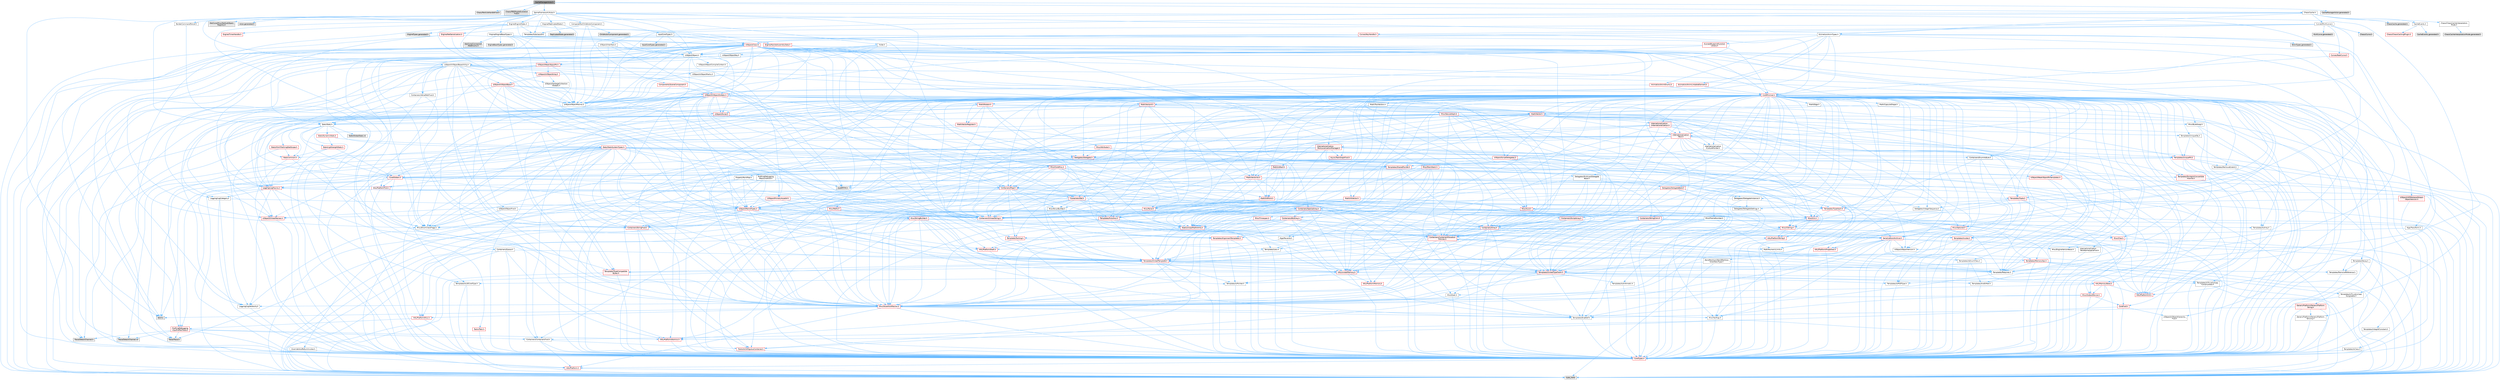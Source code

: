 digraph "CacheManagerActor.h"
{
 // INTERACTIVE_SVG=YES
 // LATEX_PDF_SIZE
  bgcolor="transparent";
  edge [fontname=Helvetica,fontsize=10,labelfontname=Helvetica,labelfontsize=10];
  node [fontname=Helvetica,fontsize=10,shape=box,height=0.2,width=0.4];
  Node1 [id="Node000001",label="CacheManagerActor.h",height=0.2,width=0.4,color="gray40", fillcolor="grey60", style="filled", fontcolor="black",tooltip=" "];
  Node1 -> Node2 [id="edge1_Node000001_Node000002",color="steelblue1",style="solid",tooltip=" "];
  Node2 [id="Node000002",label="Chaos/ParticleHandleFwd.h",height=0.2,width=0.4,color="grey60", fillcolor="#E0E0E0", style="filled",tooltip=" "];
  Node1 -> Node3 [id="edge2_Node000001_Node000003",color="steelblue1",style="solid",tooltip=" "];
  Node3 [id="Node000003",label="Chaos/PBDRigidsEvolution\lFwd.h",height=0.2,width=0.4,color="grey60", fillcolor="#E0E0E0", style="filled",tooltip=" "];
  Node1 -> Node4 [id="edge3_Node000001_Node000004",color="steelblue1",style="solid",tooltip=" "];
  Node4 [id="Node000004",label="ChaosCache.h",height=0.2,width=0.4,color="grey40", fillcolor="white", style="filled",URL="$d0/de3/ChaosCache_8h.html",tooltip=" "];
  Node4 -> Node5 [id="edge4_Node000004_Node000005",color="steelblue1",style="solid",tooltip=" "];
  Node5 [id="Node000005",label="Animation/AnimTypes.h",height=0.2,width=0.4,color="grey40", fillcolor="white", style="filled",URL="$d5/d84/AnimTypes_8h.html",tooltip=" "];
  Node5 -> Node6 [id="edge5_Node000005_Node000006",color="steelblue1",style="solid",tooltip=" "];
  Node6 [id="Node000006",label="CoreMinimal.h",height=0.2,width=0.4,color="red", fillcolor="#FFF0F0", style="filled",URL="$d7/d67/CoreMinimal_8h.html",tooltip=" "];
  Node6 -> Node7 [id="edge6_Node000006_Node000007",color="steelblue1",style="solid",tooltip=" "];
  Node7 [id="Node000007",label="CoreTypes.h",height=0.2,width=0.4,color="red", fillcolor="#FFF0F0", style="filled",URL="$dc/dec/CoreTypes_8h.html",tooltip=" "];
  Node7 -> Node8 [id="edge7_Node000007_Node000008",color="steelblue1",style="solid",tooltip=" "];
  Node8 [id="Node000008",label="HAL/Platform.h",height=0.2,width=0.4,color="red", fillcolor="#FFF0F0", style="filled",URL="$d9/dd0/Platform_8h.html",tooltip=" "];
  Node8 -> Node11 [id="edge8_Node000008_Node000011",color="steelblue1",style="solid",tooltip=" "];
  Node11 [id="Node000011",label="type_traits",height=0.2,width=0.4,color="grey60", fillcolor="#E0E0E0", style="filled",tooltip=" "];
  Node6 -> Node21 [id="edge9_Node000006_Node000021",color="steelblue1",style="solid",tooltip=" "];
  Node21 [id="Node000021",label="CoreFwd.h",height=0.2,width=0.4,color="red", fillcolor="#FFF0F0", style="filled",URL="$d1/d1e/CoreFwd_8h.html",tooltip=" "];
  Node21 -> Node7 [id="edge10_Node000021_Node000007",color="steelblue1",style="solid",tooltip=" "];
  Node21 -> Node22 [id="edge11_Node000021_Node000022",color="steelblue1",style="solid",tooltip=" "];
  Node22 [id="Node000022",label="Containers/ContainersFwd.h",height=0.2,width=0.4,color="grey40", fillcolor="white", style="filled",URL="$d4/d0a/ContainersFwd_8h.html",tooltip=" "];
  Node22 -> Node8 [id="edge12_Node000022_Node000008",color="steelblue1",style="solid",tooltip=" "];
  Node22 -> Node7 [id="edge13_Node000022_Node000007",color="steelblue1",style="solid",tooltip=" "];
  Node22 -> Node23 [id="edge14_Node000022_Node000023",color="steelblue1",style="solid",tooltip=" "];
  Node23 [id="Node000023",label="Traits/IsContiguousContainer.h",height=0.2,width=0.4,color="red", fillcolor="#FFF0F0", style="filled",URL="$d5/d3c/IsContiguousContainer_8h.html",tooltip=" "];
  Node23 -> Node7 [id="edge15_Node000023_Node000007",color="steelblue1",style="solid",tooltip=" "];
  Node21 -> Node27 [id="edge16_Node000021_Node000027",color="steelblue1",style="solid",tooltip=" "];
  Node27 [id="Node000027",label="UObject/UObjectHierarchy\lFwd.h",height=0.2,width=0.4,color="grey40", fillcolor="white", style="filled",URL="$d3/d13/UObjectHierarchyFwd_8h.html",tooltip=" "];
  Node6 -> Node27 [id="edge17_Node000006_Node000027",color="steelblue1",style="solid",tooltip=" "];
  Node6 -> Node22 [id="edge18_Node000006_Node000022",color="steelblue1",style="solid",tooltip=" "];
  Node6 -> Node28 [id="edge19_Node000006_Node000028",color="steelblue1",style="solid",tooltip=" "];
  Node28 [id="Node000028",label="Misc/VarArgs.h",height=0.2,width=0.4,color="grey40", fillcolor="white", style="filled",URL="$d5/d6f/VarArgs_8h.html",tooltip=" "];
  Node28 -> Node7 [id="edge20_Node000028_Node000007",color="steelblue1",style="solid",tooltip=" "];
  Node6 -> Node29 [id="edge21_Node000006_Node000029",color="steelblue1",style="solid",tooltip=" "];
  Node29 [id="Node000029",label="Logging/LogVerbosity.h",height=0.2,width=0.4,color="grey40", fillcolor="white", style="filled",URL="$d2/d8f/LogVerbosity_8h.html",tooltip=" "];
  Node29 -> Node7 [id="edge22_Node000029_Node000007",color="steelblue1",style="solid",tooltip=" "];
  Node6 -> Node30 [id="edge23_Node000006_Node000030",color="steelblue1",style="solid",tooltip=" "];
  Node30 [id="Node000030",label="Misc/OutputDevice.h",height=0.2,width=0.4,color="red", fillcolor="#FFF0F0", style="filled",URL="$d7/d32/OutputDevice_8h.html",tooltip=" "];
  Node30 -> Node21 [id="edge24_Node000030_Node000021",color="steelblue1",style="solid",tooltip=" "];
  Node30 -> Node7 [id="edge25_Node000030_Node000007",color="steelblue1",style="solid",tooltip=" "];
  Node30 -> Node29 [id="edge26_Node000030_Node000029",color="steelblue1",style="solid",tooltip=" "];
  Node30 -> Node28 [id="edge27_Node000030_Node000028",color="steelblue1",style="solid",tooltip=" "];
  Node6 -> Node36 [id="edge28_Node000006_Node000036",color="steelblue1",style="solid",tooltip=" "];
  Node36 [id="Node000036",label="HAL/PlatformCrt.h",height=0.2,width=0.4,color="red", fillcolor="#FFF0F0", style="filled",URL="$d8/d75/PlatformCrt_8h.html",tooltip=" "];
  Node6 -> Node46 [id="edge29_Node000006_Node000046",color="steelblue1",style="solid",tooltip=" "];
  Node46 [id="Node000046",label="HAL/PlatformMisc.h",height=0.2,width=0.4,color="red", fillcolor="#FFF0F0", style="filled",URL="$d0/df5/PlatformMisc_8h.html",tooltip=" "];
  Node46 -> Node7 [id="edge30_Node000046_Node000007",color="steelblue1",style="solid",tooltip=" "];
  Node46 -> Node57 [id="edge31_Node000046_Node000057",color="steelblue1",style="solid",tooltip=" "];
  Node57 [id="Node000057",label="ProfilingDebugging\l/CpuProfilerTrace.h",height=0.2,width=0.4,color="red", fillcolor="#FFF0F0", style="filled",URL="$da/dcb/CpuProfilerTrace_8h.html",tooltip=" "];
  Node57 -> Node7 [id="edge32_Node000057_Node000007",color="steelblue1",style="solid",tooltip=" "];
  Node57 -> Node22 [id="edge33_Node000057_Node000022",color="steelblue1",style="solid",tooltip=" "];
  Node57 -> Node58 [id="edge34_Node000057_Node000058",color="steelblue1",style="solid",tooltip=" "];
  Node58 [id="Node000058",label="HAL/PlatformAtomics.h",height=0.2,width=0.4,color="red", fillcolor="#FFF0F0", style="filled",URL="$d3/d36/PlatformAtomics_8h.html",tooltip=" "];
  Node58 -> Node7 [id="edge35_Node000058_Node000007",color="steelblue1",style="solid",tooltip=" "];
  Node57 -> Node62 [id="edge36_Node000057_Node000062",color="steelblue1",style="solid",tooltip=" "];
  Node62 [id="Node000062",label="Trace/Detail/Channel.h",height=0.2,width=0.4,color="grey60", fillcolor="#E0E0E0", style="filled",tooltip=" "];
  Node57 -> Node63 [id="edge37_Node000057_Node000063",color="steelblue1",style="solid",tooltip=" "];
  Node63 [id="Node000063",label="Trace/Detail/Channel.inl",height=0.2,width=0.4,color="grey60", fillcolor="#E0E0E0", style="filled",tooltip=" "];
  Node57 -> Node64 [id="edge38_Node000057_Node000064",color="steelblue1",style="solid",tooltip=" "];
  Node64 [id="Node000064",label="Trace/Trace.h",height=0.2,width=0.4,color="grey60", fillcolor="#E0E0E0", style="filled",tooltip=" "];
  Node6 -> Node65 [id="edge39_Node000006_Node000065",color="steelblue1",style="solid",tooltip=" "];
  Node65 [id="Node000065",label="Misc/AssertionMacros.h",height=0.2,width=0.4,color="red", fillcolor="#FFF0F0", style="filled",URL="$d0/dfa/AssertionMacros_8h.html",tooltip=" "];
  Node65 -> Node7 [id="edge40_Node000065_Node000007",color="steelblue1",style="solid",tooltip=" "];
  Node65 -> Node8 [id="edge41_Node000065_Node000008",color="steelblue1",style="solid",tooltip=" "];
  Node65 -> Node46 [id="edge42_Node000065_Node000046",color="steelblue1",style="solid",tooltip=" "];
  Node65 -> Node66 [id="edge43_Node000065_Node000066",color="steelblue1",style="solid",tooltip=" "];
  Node66 [id="Node000066",label="Templates/EnableIf.h",height=0.2,width=0.4,color="grey40", fillcolor="white", style="filled",URL="$d7/d60/EnableIf_8h.html",tooltip=" "];
  Node66 -> Node7 [id="edge44_Node000066_Node000007",color="steelblue1",style="solid",tooltip=" "];
  Node65 -> Node28 [id="edge45_Node000065_Node000028",color="steelblue1",style="solid",tooltip=" "];
  Node65 -> Node73 [id="edge46_Node000065_Node000073",color="steelblue1",style="solid",tooltip=" "];
  Node73 [id="Node000073",label="atomic",height=0.2,width=0.4,color="grey60", fillcolor="#E0E0E0", style="filled",tooltip=" "];
  Node6 -> Node74 [id="edge47_Node000006_Node000074",color="steelblue1",style="solid",tooltip=" "];
  Node74 [id="Node000074",label="Templates/IsPointer.h",height=0.2,width=0.4,color="grey40", fillcolor="white", style="filled",URL="$d7/d05/IsPointer_8h.html",tooltip=" "];
  Node74 -> Node7 [id="edge48_Node000074_Node000007",color="steelblue1",style="solid",tooltip=" "];
  Node6 -> Node75 [id="edge49_Node000006_Node000075",color="steelblue1",style="solid",tooltip=" "];
  Node75 [id="Node000075",label="HAL/PlatformMemory.h",height=0.2,width=0.4,color="red", fillcolor="#FFF0F0", style="filled",URL="$de/d68/PlatformMemory_8h.html",tooltip=" "];
  Node75 -> Node7 [id="edge50_Node000075_Node000007",color="steelblue1",style="solid",tooltip=" "];
  Node6 -> Node58 [id="edge51_Node000006_Node000058",color="steelblue1",style="solid",tooltip=" "];
  Node6 -> Node80 [id="edge52_Node000006_Node000080",color="steelblue1",style="solid",tooltip=" "];
  Node80 [id="Node000080",label="Misc/Exec.h",height=0.2,width=0.4,color="grey40", fillcolor="white", style="filled",URL="$de/ddb/Exec_8h.html",tooltip=" "];
  Node80 -> Node7 [id="edge53_Node000080_Node000007",color="steelblue1",style="solid",tooltip=" "];
  Node80 -> Node65 [id="edge54_Node000080_Node000065",color="steelblue1",style="solid",tooltip=" "];
  Node6 -> Node81 [id="edge55_Node000006_Node000081",color="steelblue1",style="solid",tooltip=" "];
  Node81 [id="Node000081",label="HAL/MemoryBase.h",height=0.2,width=0.4,color="red", fillcolor="#FFF0F0", style="filled",URL="$d6/d9f/MemoryBase_8h.html",tooltip=" "];
  Node81 -> Node7 [id="edge56_Node000081_Node000007",color="steelblue1",style="solid",tooltip=" "];
  Node81 -> Node58 [id="edge57_Node000081_Node000058",color="steelblue1",style="solid",tooltip=" "];
  Node81 -> Node36 [id="edge58_Node000081_Node000036",color="steelblue1",style="solid",tooltip=" "];
  Node81 -> Node80 [id="edge59_Node000081_Node000080",color="steelblue1",style="solid",tooltip=" "];
  Node81 -> Node30 [id="edge60_Node000081_Node000030",color="steelblue1",style="solid",tooltip=" "];
  Node6 -> Node91 [id="edge61_Node000006_Node000091",color="steelblue1",style="solid",tooltip=" "];
  Node91 [id="Node000091",label="HAL/UnrealMemory.h",height=0.2,width=0.4,color="red", fillcolor="#FFF0F0", style="filled",URL="$d9/d96/UnrealMemory_8h.html",tooltip=" "];
  Node91 -> Node7 [id="edge62_Node000091_Node000007",color="steelblue1",style="solid",tooltip=" "];
  Node91 -> Node81 [id="edge63_Node000091_Node000081",color="steelblue1",style="solid",tooltip=" "];
  Node91 -> Node75 [id="edge64_Node000091_Node000075",color="steelblue1",style="solid",tooltip=" "];
  Node91 -> Node74 [id="edge65_Node000091_Node000074",color="steelblue1",style="solid",tooltip=" "];
  Node6 -> Node93 [id="edge66_Node000006_Node000093",color="steelblue1",style="solid",tooltip=" "];
  Node93 [id="Node000093",label="Templates/IsArithmetic.h",height=0.2,width=0.4,color="grey40", fillcolor="white", style="filled",URL="$d2/d5d/IsArithmetic_8h.html",tooltip=" "];
  Node93 -> Node7 [id="edge67_Node000093_Node000007",color="steelblue1",style="solid",tooltip=" "];
  Node6 -> Node87 [id="edge68_Node000006_Node000087",color="steelblue1",style="solid",tooltip=" "];
  Node87 [id="Node000087",label="Templates/AndOrNot.h",height=0.2,width=0.4,color="grey40", fillcolor="white", style="filled",URL="$db/d0a/AndOrNot_8h.html",tooltip=" "];
  Node87 -> Node7 [id="edge69_Node000087_Node000007",color="steelblue1",style="solid",tooltip=" "];
  Node6 -> Node94 [id="edge70_Node000006_Node000094",color="steelblue1",style="solid",tooltip=" "];
  Node94 [id="Node000094",label="Templates/IsPODType.h",height=0.2,width=0.4,color="grey40", fillcolor="white", style="filled",URL="$d7/db1/IsPODType_8h.html",tooltip=" "];
  Node94 -> Node7 [id="edge71_Node000094_Node000007",color="steelblue1",style="solid",tooltip=" "];
  Node6 -> Node95 [id="edge72_Node000006_Node000095",color="steelblue1",style="solid",tooltip=" "];
  Node95 [id="Node000095",label="Templates/IsUECoreType.h",height=0.2,width=0.4,color="grey40", fillcolor="white", style="filled",URL="$d1/db8/IsUECoreType_8h.html",tooltip=" "];
  Node95 -> Node7 [id="edge73_Node000095_Node000007",color="steelblue1",style="solid",tooltip=" "];
  Node95 -> Node11 [id="edge74_Node000095_Node000011",color="steelblue1",style="solid",tooltip=" "];
  Node6 -> Node88 [id="edge75_Node000006_Node000088",color="steelblue1",style="solid",tooltip=" "];
  Node88 [id="Node000088",label="Templates/IsTriviallyCopy\lConstructible.h",height=0.2,width=0.4,color="grey40", fillcolor="white", style="filled",URL="$d3/d78/IsTriviallyCopyConstructible_8h.html",tooltip=" "];
  Node88 -> Node7 [id="edge76_Node000088_Node000007",color="steelblue1",style="solid",tooltip=" "];
  Node88 -> Node11 [id="edge77_Node000088_Node000011",color="steelblue1",style="solid",tooltip=" "];
  Node6 -> Node96 [id="edge78_Node000006_Node000096",color="steelblue1",style="solid",tooltip=" "];
  Node96 [id="Node000096",label="Templates/UnrealTypeTraits.h",height=0.2,width=0.4,color="red", fillcolor="#FFF0F0", style="filled",URL="$d2/d2d/UnrealTypeTraits_8h.html",tooltip=" "];
  Node96 -> Node7 [id="edge79_Node000096_Node000007",color="steelblue1",style="solid",tooltip=" "];
  Node96 -> Node74 [id="edge80_Node000096_Node000074",color="steelblue1",style="solid",tooltip=" "];
  Node96 -> Node65 [id="edge81_Node000096_Node000065",color="steelblue1",style="solid",tooltip=" "];
  Node96 -> Node87 [id="edge82_Node000096_Node000087",color="steelblue1",style="solid",tooltip=" "];
  Node96 -> Node66 [id="edge83_Node000096_Node000066",color="steelblue1",style="solid",tooltip=" "];
  Node96 -> Node93 [id="edge84_Node000096_Node000093",color="steelblue1",style="solid",tooltip=" "];
  Node96 -> Node94 [id="edge85_Node000096_Node000094",color="steelblue1",style="solid",tooltip=" "];
  Node96 -> Node95 [id="edge86_Node000096_Node000095",color="steelblue1",style="solid",tooltip=" "];
  Node96 -> Node88 [id="edge87_Node000096_Node000088",color="steelblue1",style="solid",tooltip=" "];
  Node6 -> Node66 [id="edge88_Node000006_Node000066",color="steelblue1",style="solid",tooltip=" "];
  Node6 -> Node98 [id="edge89_Node000006_Node000098",color="steelblue1",style="solid",tooltip=" "];
  Node98 [id="Node000098",label="Templates/RemoveReference.h",height=0.2,width=0.4,color="grey40", fillcolor="white", style="filled",URL="$da/dbe/RemoveReference_8h.html",tooltip=" "];
  Node98 -> Node7 [id="edge90_Node000098_Node000007",color="steelblue1",style="solid",tooltip=" "];
  Node6 -> Node99 [id="edge91_Node000006_Node000099",color="steelblue1",style="solid",tooltip=" "];
  Node99 [id="Node000099",label="Templates/IntegralConstant.h",height=0.2,width=0.4,color="grey40", fillcolor="white", style="filled",URL="$db/d1b/IntegralConstant_8h.html",tooltip=" "];
  Node99 -> Node7 [id="edge92_Node000099_Node000007",color="steelblue1",style="solid",tooltip=" "];
  Node6 -> Node100 [id="edge93_Node000006_Node000100",color="steelblue1",style="solid",tooltip=" "];
  Node100 [id="Node000100",label="Templates/IsClass.h",height=0.2,width=0.4,color="grey40", fillcolor="white", style="filled",URL="$db/dcb/IsClass_8h.html",tooltip=" "];
  Node100 -> Node7 [id="edge94_Node000100_Node000007",color="steelblue1",style="solid",tooltip=" "];
  Node6 -> Node101 [id="edge95_Node000006_Node000101",color="steelblue1",style="solid",tooltip=" "];
  Node101 [id="Node000101",label="Templates/TypeCompatible\lBytes.h",height=0.2,width=0.4,color="red", fillcolor="#FFF0F0", style="filled",URL="$df/d0a/TypeCompatibleBytes_8h.html",tooltip=" "];
  Node101 -> Node7 [id="edge96_Node000101_Node000007",color="steelblue1",style="solid",tooltip=" "];
  Node101 -> Node11 [id="edge97_Node000101_Node000011",color="steelblue1",style="solid",tooltip=" "];
  Node6 -> Node23 [id="edge98_Node000006_Node000023",color="steelblue1",style="solid",tooltip=" "];
  Node6 -> Node102 [id="edge99_Node000006_Node000102",color="steelblue1",style="solid",tooltip=" "];
  Node102 [id="Node000102",label="Templates/UnrealTemplate.h",height=0.2,width=0.4,color="red", fillcolor="#FFF0F0", style="filled",URL="$d4/d24/UnrealTemplate_8h.html",tooltip=" "];
  Node102 -> Node7 [id="edge100_Node000102_Node000007",color="steelblue1",style="solid",tooltip=" "];
  Node102 -> Node74 [id="edge101_Node000102_Node000074",color="steelblue1",style="solid",tooltip=" "];
  Node102 -> Node91 [id="edge102_Node000102_Node000091",color="steelblue1",style="solid",tooltip=" "];
  Node102 -> Node96 [id="edge103_Node000102_Node000096",color="steelblue1",style="solid",tooltip=" "];
  Node102 -> Node98 [id="edge104_Node000102_Node000098",color="steelblue1",style="solid",tooltip=" "];
  Node102 -> Node68 [id="edge105_Node000102_Node000068",color="steelblue1",style="solid",tooltip=" "];
  Node68 [id="Node000068",label="Templates/Requires.h",height=0.2,width=0.4,color="grey40", fillcolor="white", style="filled",URL="$dc/d96/Requires_8h.html",tooltip=" "];
  Node68 -> Node66 [id="edge106_Node000068_Node000066",color="steelblue1",style="solid",tooltip=" "];
  Node68 -> Node11 [id="edge107_Node000068_Node000011",color="steelblue1",style="solid",tooltip=" "];
  Node102 -> Node101 [id="edge108_Node000102_Node000101",color="steelblue1",style="solid",tooltip=" "];
  Node102 -> Node23 [id="edge109_Node000102_Node000023",color="steelblue1",style="solid",tooltip=" "];
  Node102 -> Node11 [id="edge110_Node000102_Node000011",color="steelblue1",style="solid",tooltip=" "];
  Node6 -> Node51 [id="edge111_Node000006_Node000051",color="steelblue1",style="solid",tooltip=" "];
  Node51 [id="Node000051",label="Math/NumericLimits.h",height=0.2,width=0.4,color="grey40", fillcolor="white", style="filled",URL="$df/d1b/NumericLimits_8h.html",tooltip=" "];
  Node51 -> Node7 [id="edge112_Node000051_Node000007",color="steelblue1",style="solid",tooltip=" "];
  Node6 -> Node106 [id="edge113_Node000006_Node000106",color="steelblue1",style="solid",tooltip=" "];
  Node106 [id="Node000106",label="HAL/PlatformMath.h",height=0.2,width=0.4,color="red", fillcolor="#FFF0F0", style="filled",URL="$dc/d53/PlatformMath_8h.html",tooltip=" "];
  Node106 -> Node7 [id="edge114_Node000106_Node000007",color="steelblue1",style="solid",tooltip=" "];
  Node6 -> Node89 [id="edge115_Node000006_Node000089",color="steelblue1",style="solid",tooltip=" "];
  Node89 [id="Node000089",label="Templates/IsTriviallyCopy\lAssignable.h",height=0.2,width=0.4,color="grey40", fillcolor="white", style="filled",URL="$d2/df2/IsTriviallyCopyAssignable_8h.html",tooltip=" "];
  Node89 -> Node7 [id="edge116_Node000089_Node000007",color="steelblue1",style="solid",tooltip=" "];
  Node89 -> Node11 [id="edge117_Node000089_Node000011",color="steelblue1",style="solid",tooltip=" "];
  Node6 -> Node114 [id="edge118_Node000006_Node000114",color="steelblue1",style="solid",tooltip=" "];
  Node114 [id="Node000114",label="Templates/MemoryOps.h",height=0.2,width=0.4,color="red", fillcolor="#FFF0F0", style="filled",URL="$db/dea/MemoryOps_8h.html",tooltip=" "];
  Node114 -> Node7 [id="edge119_Node000114_Node000007",color="steelblue1",style="solid",tooltip=" "];
  Node114 -> Node91 [id="edge120_Node000114_Node000091",color="steelblue1",style="solid",tooltip=" "];
  Node114 -> Node89 [id="edge121_Node000114_Node000089",color="steelblue1",style="solid",tooltip=" "];
  Node114 -> Node88 [id="edge122_Node000114_Node000088",color="steelblue1",style="solid",tooltip=" "];
  Node114 -> Node68 [id="edge123_Node000114_Node000068",color="steelblue1",style="solid",tooltip=" "];
  Node114 -> Node96 [id="edge124_Node000114_Node000096",color="steelblue1",style="solid",tooltip=" "];
  Node114 -> Node11 [id="edge125_Node000114_Node000011",color="steelblue1",style="solid",tooltip=" "];
  Node6 -> Node115 [id="edge126_Node000006_Node000115",color="steelblue1",style="solid",tooltip=" "];
  Node115 [id="Node000115",label="Containers/ContainerAllocation\lPolicies.h",height=0.2,width=0.4,color="red", fillcolor="#FFF0F0", style="filled",URL="$d7/dff/ContainerAllocationPolicies_8h.html",tooltip=" "];
  Node115 -> Node7 [id="edge127_Node000115_Node000007",color="steelblue1",style="solid",tooltip=" "];
  Node115 -> Node115 [id="edge128_Node000115_Node000115",color="steelblue1",style="solid",tooltip=" "];
  Node115 -> Node106 [id="edge129_Node000115_Node000106",color="steelblue1",style="solid",tooltip=" "];
  Node115 -> Node91 [id="edge130_Node000115_Node000091",color="steelblue1",style="solid",tooltip=" "];
  Node115 -> Node51 [id="edge131_Node000115_Node000051",color="steelblue1",style="solid",tooltip=" "];
  Node115 -> Node65 [id="edge132_Node000115_Node000065",color="steelblue1",style="solid",tooltip=" "];
  Node115 -> Node114 [id="edge133_Node000115_Node000114",color="steelblue1",style="solid",tooltip=" "];
  Node115 -> Node101 [id="edge134_Node000115_Node000101",color="steelblue1",style="solid",tooltip=" "];
  Node115 -> Node11 [id="edge135_Node000115_Node000011",color="steelblue1",style="solid",tooltip=" "];
  Node6 -> Node118 [id="edge136_Node000006_Node000118",color="steelblue1",style="solid",tooltip=" "];
  Node118 [id="Node000118",label="Templates/IsEnumClass.h",height=0.2,width=0.4,color="grey40", fillcolor="white", style="filled",URL="$d7/d15/IsEnumClass_8h.html",tooltip=" "];
  Node118 -> Node7 [id="edge137_Node000118_Node000007",color="steelblue1",style="solid",tooltip=" "];
  Node118 -> Node87 [id="edge138_Node000118_Node000087",color="steelblue1",style="solid",tooltip=" "];
  Node6 -> Node119 [id="edge139_Node000006_Node000119",color="steelblue1",style="solid",tooltip=" "];
  Node119 [id="Node000119",label="HAL/PlatformProperties.h",height=0.2,width=0.4,color="red", fillcolor="#FFF0F0", style="filled",URL="$d9/db0/PlatformProperties_8h.html",tooltip=" "];
  Node119 -> Node7 [id="edge140_Node000119_Node000007",color="steelblue1",style="solid",tooltip=" "];
  Node6 -> Node122 [id="edge141_Node000006_Node000122",color="steelblue1",style="solid",tooltip=" "];
  Node122 [id="Node000122",label="Misc/EngineVersionBase.h",height=0.2,width=0.4,color="grey40", fillcolor="white", style="filled",URL="$d5/d2b/EngineVersionBase_8h.html",tooltip=" "];
  Node122 -> Node7 [id="edge142_Node000122_Node000007",color="steelblue1",style="solid",tooltip=" "];
  Node6 -> Node123 [id="edge143_Node000006_Node000123",color="steelblue1",style="solid",tooltip=" "];
  Node123 [id="Node000123",label="Internationalization\l/TextNamespaceFwd.h",height=0.2,width=0.4,color="grey40", fillcolor="white", style="filled",URL="$d8/d97/TextNamespaceFwd_8h.html",tooltip=" "];
  Node123 -> Node7 [id="edge144_Node000123_Node000007",color="steelblue1",style="solid",tooltip=" "];
  Node6 -> Node124 [id="edge145_Node000006_Node000124",color="steelblue1",style="solid",tooltip=" "];
  Node124 [id="Node000124",label="Serialization/Archive.h",height=0.2,width=0.4,color="red", fillcolor="#FFF0F0", style="filled",URL="$d7/d3b/Archive_8h.html",tooltip=" "];
  Node124 -> Node21 [id="edge146_Node000124_Node000021",color="steelblue1",style="solid",tooltip=" "];
  Node124 -> Node7 [id="edge147_Node000124_Node000007",color="steelblue1",style="solid",tooltip=" "];
  Node124 -> Node119 [id="edge148_Node000124_Node000119",color="steelblue1",style="solid",tooltip=" "];
  Node124 -> Node123 [id="edge149_Node000124_Node000123",color="steelblue1",style="solid",tooltip=" "];
  Node124 -> Node65 [id="edge150_Node000124_Node000065",color="steelblue1",style="solid",tooltip=" "];
  Node124 -> Node122 [id="edge151_Node000124_Node000122",color="steelblue1",style="solid",tooltip=" "];
  Node124 -> Node28 [id="edge152_Node000124_Node000028",color="steelblue1",style="solid",tooltip=" "];
  Node124 -> Node66 [id="edge153_Node000124_Node000066",color="steelblue1",style="solid",tooltip=" "];
  Node124 -> Node118 [id="edge154_Node000124_Node000118",color="steelblue1",style="solid",tooltip=" "];
  Node124 -> Node102 [id="edge155_Node000124_Node000102",color="steelblue1",style="solid",tooltip=" "];
  Node124 -> Node127 [id="edge156_Node000124_Node000127",color="steelblue1",style="solid",tooltip=" "];
  Node127 [id="Node000127",label="UObject/ObjectVersion.h",height=0.2,width=0.4,color="grey40", fillcolor="white", style="filled",URL="$da/d63/ObjectVersion_8h.html",tooltip=" "];
  Node127 -> Node7 [id="edge157_Node000127_Node000007",color="steelblue1",style="solid",tooltip=" "];
  Node6 -> Node128 [id="edge158_Node000006_Node000128",color="steelblue1",style="solid",tooltip=" "];
  Node128 [id="Node000128",label="Templates/Less.h",height=0.2,width=0.4,color="grey40", fillcolor="white", style="filled",URL="$de/dc8/Less_8h.html",tooltip=" "];
  Node128 -> Node7 [id="edge159_Node000128_Node000007",color="steelblue1",style="solid",tooltip=" "];
  Node128 -> Node102 [id="edge160_Node000128_Node000102",color="steelblue1",style="solid",tooltip=" "];
  Node6 -> Node129 [id="edge161_Node000006_Node000129",color="steelblue1",style="solid",tooltip=" "];
  Node129 [id="Node000129",label="Templates/Sorting.h",height=0.2,width=0.4,color="red", fillcolor="#FFF0F0", style="filled",URL="$d3/d9e/Sorting_8h.html",tooltip=" "];
  Node129 -> Node7 [id="edge162_Node000129_Node000007",color="steelblue1",style="solid",tooltip=" "];
  Node129 -> Node106 [id="edge163_Node000129_Node000106",color="steelblue1",style="solid",tooltip=" "];
  Node129 -> Node128 [id="edge164_Node000129_Node000128",color="steelblue1",style="solid",tooltip=" "];
  Node6 -> Node140 [id="edge165_Node000006_Node000140",color="steelblue1",style="solid",tooltip=" "];
  Node140 [id="Node000140",label="Misc/Char.h",height=0.2,width=0.4,color="red", fillcolor="#FFF0F0", style="filled",URL="$d0/d58/Char_8h.html",tooltip=" "];
  Node140 -> Node7 [id="edge166_Node000140_Node000007",color="steelblue1",style="solid",tooltip=" "];
  Node140 -> Node11 [id="edge167_Node000140_Node000011",color="steelblue1",style="solid",tooltip=" "];
  Node6 -> Node143 [id="edge168_Node000006_Node000143",color="steelblue1",style="solid",tooltip=" "];
  Node143 [id="Node000143",label="GenericPlatform/GenericPlatform\lStricmp.h",height=0.2,width=0.4,color="grey40", fillcolor="white", style="filled",URL="$d2/d86/GenericPlatformStricmp_8h.html",tooltip=" "];
  Node143 -> Node7 [id="edge169_Node000143_Node000007",color="steelblue1",style="solid",tooltip=" "];
  Node6 -> Node144 [id="edge170_Node000006_Node000144",color="steelblue1",style="solid",tooltip=" "];
  Node144 [id="Node000144",label="GenericPlatform/GenericPlatform\lString.h",height=0.2,width=0.4,color="red", fillcolor="#FFF0F0", style="filled",URL="$dd/d20/GenericPlatformString_8h.html",tooltip=" "];
  Node144 -> Node7 [id="edge171_Node000144_Node000007",color="steelblue1",style="solid",tooltip=" "];
  Node144 -> Node143 [id="edge172_Node000144_Node000143",color="steelblue1",style="solid",tooltip=" "];
  Node144 -> Node66 [id="edge173_Node000144_Node000066",color="steelblue1",style="solid",tooltip=" "];
  Node144 -> Node11 [id="edge174_Node000144_Node000011",color="steelblue1",style="solid",tooltip=" "];
  Node6 -> Node77 [id="edge175_Node000006_Node000077",color="steelblue1",style="solid",tooltip=" "];
  Node77 [id="Node000077",label="HAL/PlatformString.h",height=0.2,width=0.4,color="red", fillcolor="#FFF0F0", style="filled",URL="$db/db5/PlatformString_8h.html",tooltip=" "];
  Node77 -> Node7 [id="edge176_Node000077_Node000007",color="steelblue1",style="solid",tooltip=" "];
  Node6 -> Node147 [id="edge177_Node000006_Node000147",color="steelblue1",style="solid",tooltip=" "];
  Node147 [id="Node000147",label="Misc/CString.h",height=0.2,width=0.4,color="red", fillcolor="#FFF0F0", style="filled",URL="$d2/d49/CString_8h.html",tooltip=" "];
  Node147 -> Node7 [id="edge178_Node000147_Node000007",color="steelblue1",style="solid",tooltip=" "];
  Node147 -> Node36 [id="edge179_Node000147_Node000036",color="steelblue1",style="solid",tooltip=" "];
  Node147 -> Node77 [id="edge180_Node000147_Node000077",color="steelblue1",style="solid",tooltip=" "];
  Node147 -> Node65 [id="edge181_Node000147_Node000065",color="steelblue1",style="solid",tooltip=" "];
  Node147 -> Node140 [id="edge182_Node000147_Node000140",color="steelblue1",style="solid",tooltip=" "];
  Node147 -> Node28 [id="edge183_Node000147_Node000028",color="steelblue1",style="solid",tooltip=" "];
  Node6 -> Node148 [id="edge184_Node000006_Node000148",color="steelblue1",style="solid",tooltip=" "];
  Node148 [id="Node000148",label="Misc/Crc.h",height=0.2,width=0.4,color="red", fillcolor="#FFF0F0", style="filled",URL="$d4/dd2/Crc_8h.html",tooltip=" "];
  Node148 -> Node7 [id="edge185_Node000148_Node000007",color="steelblue1",style="solid",tooltip=" "];
  Node148 -> Node77 [id="edge186_Node000148_Node000077",color="steelblue1",style="solid",tooltip=" "];
  Node148 -> Node65 [id="edge187_Node000148_Node000065",color="steelblue1",style="solid",tooltip=" "];
  Node148 -> Node147 [id="edge188_Node000148_Node000147",color="steelblue1",style="solid",tooltip=" "];
  Node148 -> Node140 [id="edge189_Node000148_Node000140",color="steelblue1",style="solid",tooltip=" "];
  Node148 -> Node96 [id="edge190_Node000148_Node000096",color="steelblue1",style="solid",tooltip=" "];
  Node6 -> Node139 [id="edge191_Node000006_Node000139",color="steelblue1",style="solid",tooltip=" "];
  Node139 [id="Node000139",label="Math/UnrealMathUtility.h",height=0.2,width=0.4,color="red", fillcolor="#FFF0F0", style="filled",URL="$db/db8/UnrealMathUtility_8h.html",tooltip=" "];
  Node139 -> Node7 [id="edge192_Node000139_Node000007",color="steelblue1",style="solid",tooltip=" "];
  Node139 -> Node65 [id="edge193_Node000139_Node000065",color="steelblue1",style="solid",tooltip=" "];
  Node139 -> Node106 [id="edge194_Node000139_Node000106",color="steelblue1",style="solid",tooltip=" "];
  Node139 -> Node68 [id="edge195_Node000139_Node000068",color="steelblue1",style="solid",tooltip=" "];
  Node6 -> Node149 [id="edge196_Node000006_Node000149",color="steelblue1",style="solid",tooltip=" "];
  Node149 [id="Node000149",label="Containers/UnrealString.h",height=0.2,width=0.4,color="red", fillcolor="#FFF0F0", style="filled",URL="$d5/dba/UnrealString_8h.html",tooltip=" "];
  Node6 -> Node153 [id="edge197_Node000006_Node000153",color="steelblue1",style="solid",tooltip=" "];
  Node153 [id="Node000153",label="Containers/Array.h",height=0.2,width=0.4,color="red", fillcolor="#FFF0F0", style="filled",URL="$df/dd0/Array_8h.html",tooltip=" "];
  Node153 -> Node7 [id="edge198_Node000153_Node000007",color="steelblue1",style="solid",tooltip=" "];
  Node153 -> Node65 [id="edge199_Node000153_Node000065",color="steelblue1",style="solid",tooltip=" "];
  Node153 -> Node91 [id="edge200_Node000153_Node000091",color="steelblue1",style="solid",tooltip=" "];
  Node153 -> Node96 [id="edge201_Node000153_Node000096",color="steelblue1",style="solid",tooltip=" "];
  Node153 -> Node102 [id="edge202_Node000153_Node000102",color="steelblue1",style="solid",tooltip=" "];
  Node153 -> Node115 [id="edge203_Node000153_Node000115",color="steelblue1",style="solid",tooltip=" "];
  Node153 -> Node124 [id="edge204_Node000153_Node000124",color="steelblue1",style="solid",tooltip=" "];
  Node153 -> Node132 [id="edge205_Node000153_Node000132",color="steelblue1",style="solid",tooltip=" "];
  Node132 [id="Node000132",label="Templates/Invoke.h",height=0.2,width=0.4,color="red", fillcolor="#FFF0F0", style="filled",URL="$d7/deb/Invoke_8h.html",tooltip=" "];
  Node132 -> Node7 [id="edge206_Node000132_Node000007",color="steelblue1",style="solid",tooltip=" "];
  Node132 -> Node102 [id="edge207_Node000132_Node000102",color="steelblue1",style="solid",tooltip=" "];
  Node132 -> Node11 [id="edge208_Node000132_Node000011",color="steelblue1",style="solid",tooltip=" "];
  Node153 -> Node128 [id="edge209_Node000153_Node000128",color="steelblue1",style="solid",tooltip=" "];
  Node153 -> Node68 [id="edge210_Node000153_Node000068",color="steelblue1",style="solid",tooltip=" "];
  Node153 -> Node129 [id="edge211_Node000153_Node000129",color="steelblue1",style="solid",tooltip=" "];
  Node153 -> Node176 [id="edge212_Node000153_Node000176",color="steelblue1",style="solid",tooltip=" "];
  Node176 [id="Node000176",label="Templates/AlignmentTemplates.h",height=0.2,width=0.4,color="red", fillcolor="#FFF0F0", style="filled",URL="$dd/d32/AlignmentTemplates_8h.html",tooltip=" "];
  Node176 -> Node7 [id="edge213_Node000176_Node000007",color="steelblue1",style="solid",tooltip=" "];
  Node176 -> Node74 [id="edge214_Node000176_Node000074",color="steelblue1",style="solid",tooltip=" "];
  Node153 -> Node11 [id="edge215_Node000153_Node000011",color="steelblue1",style="solid",tooltip=" "];
  Node6 -> Node177 [id="edge216_Node000006_Node000177",color="steelblue1",style="solid",tooltip=" "];
  Node177 [id="Node000177",label="Misc/FrameNumber.h",height=0.2,width=0.4,color="grey40", fillcolor="white", style="filled",URL="$dd/dbd/FrameNumber_8h.html",tooltip=" "];
  Node177 -> Node7 [id="edge217_Node000177_Node000007",color="steelblue1",style="solid",tooltip=" "];
  Node177 -> Node51 [id="edge218_Node000177_Node000051",color="steelblue1",style="solid",tooltip=" "];
  Node177 -> Node139 [id="edge219_Node000177_Node000139",color="steelblue1",style="solid",tooltip=" "];
  Node177 -> Node66 [id="edge220_Node000177_Node000066",color="steelblue1",style="solid",tooltip=" "];
  Node177 -> Node96 [id="edge221_Node000177_Node000096",color="steelblue1",style="solid",tooltip=" "];
  Node6 -> Node178 [id="edge222_Node000006_Node000178",color="steelblue1",style="solid",tooltip=" "];
  Node178 [id="Node000178",label="Misc/Timespan.h",height=0.2,width=0.4,color="red", fillcolor="#FFF0F0", style="filled",URL="$da/dd9/Timespan_8h.html",tooltip=" "];
  Node178 -> Node7 [id="edge223_Node000178_Node000007",color="steelblue1",style="solid",tooltip=" "];
  Node178 -> Node139 [id="edge224_Node000178_Node000139",color="steelblue1",style="solid",tooltip=" "];
  Node178 -> Node65 [id="edge225_Node000178_Node000065",color="steelblue1",style="solid",tooltip=" "];
  Node6 -> Node180 [id="edge226_Node000006_Node000180",color="steelblue1",style="solid",tooltip=" "];
  Node180 [id="Node000180",label="Containers/StringConv.h",height=0.2,width=0.4,color="red", fillcolor="#FFF0F0", style="filled",URL="$d3/ddf/StringConv_8h.html",tooltip=" "];
  Node180 -> Node7 [id="edge227_Node000180_Node000007",color="steelblue1",style="solid",tooltip=" "];
  Node180 -> Node65 [id="edge228_Node000180_Node000065",color="steelblue1",style="solid",tooltip=" "];
  Node180 -> Node115 [id="edge229_Node000180_Node000115",color="steelblue1",style="solid",tooltip=" "];
  Node180 -> Node153 [id="edge230_Node000180_Node000153",color="steelblue1",style="solid",tooltip=" "];
  Node180 -> Node147 [id="edge231_Node000180_Node000147",color="steelblue1",style="solid",tooltip=" "];
  Node180 -> Node181 [id="edge232_Node000180_Node000181",color="steelblue1",style="solid",tooltip=" "];
  Node181 [id="Node000181",label="Templates/IsArray.h",height=0.2,width=0.4,color="grey40", fillcolor="white", style="filled",URL="$d8/d8d/IsArray_8h.html",tooltip=" "];
  Node181 -> Node7 [id="edge233_Node000181_Node000007",color="steelblue1",style="solid",tooltip=" "];
  Node180 -> Node102 [id="edge234_Node000180_Node000102",color="steelblue1",style="solid",tooltip=" "];
  Node180 -> Node96 [id="edge235_Node000180_Node000096",color="steelblue1",style="solid",tooltip=" "];
  Node180 -> Node23 [id="edge236_Node000180_Node000023",color="steelblue1",style="solid",tooltip=" "];
  Node180 -> Node11 [id="edge237_Node000180_Node000011",color="steelblue1",style="solid",tooltip=" "];
  Node6 -> Node182 [id="edge238_Node000006_Node000182",color="steelblue1",style="solid",tooltip=" "];
  Node182 [id="Node000182",label="UObject/UnrealNames.h",height=0.2,width=0.4,color="red", fillcolor="#FFF0F0", style="filled",URL="$d8/db1/UnrealNames_8h.html",tooltip=" "];
  Node182 -> Node7 [id="edge239_Node000182_Node000007",color="steelblue1",style="solid",tooltip=" "];
  Node6 -> Node184 [id="edge240_Node000006_Node000184",color="steelblue1",style="solid",tooltip=" "];
  Node184 [id="Node000184",label="UObject/NameTypes.h",height=0.2,width=0.4,color="red", fillcolor="#FFF0F0", style="filled",URL="$d6/d35/NameTypes_8h.html",tooltip=" "];
  Node184 -> Node7 [id="edge241_Node000184_Node000007",color="steelblue1",style="solid",tooltip=" "];
  Node184 -> Node65 [id="edge242_Node000184_Node000065",color="steelblue1",style="solid",tooltip=" "];
  Node184 -> Node91 [id="edge243_Node000184_Node000091",color="steelblue1",style="solid",tooltip=" "];
  Node184 -> Node96 [id="edge244_Node000184_Node000096",color="steelblue1",style="solid",tooltip=" "];
  Node184 -> Node102 [id="edge245_Node000184_Node000102",color="steelblue1",style="solid",tooltip=" "];
  Node184 -> Node149 [id="edge246_Node000184_Node000149",color="steelblue1",style="solid",tooltip=" "];
  Node184 -> Node180 [id="edge247_Node000184_Node000180",color="steelblue1",style="solid",tooltip=" "];
  Node184 -> Node48 [id="edge248_Node000184_Node000048",color="steelblue1",style="solid",tooltip=" "];
  Node48 [id="Node000048",label="Containers/StringFwd.h",height=0.2,width=0.4,color="red", fillcolor="#FFF0F0", style="filled",URL="$df/d37/StringFwd_8h.html",tooltip=" "];
  Node48 -> Node7 [id="edge249_Node000048_Node000007",color="steelblue1",style="solid",tooltip=" "];
  Node48 -> Node23 [id="edge250_Node000048_Node000023",color="steelblue1",style="solid",tooltip=" "];
  Node184 -> Node182 [id="edge251_Node000184_Node000182",color="steelblue1",style="solid",tooltip=" "];
  Node184 -> Node188 [id="edge252_Node000184_Node000188",color="steelblue1",style="solid",tooltip=" "];
  Node188 [id="Node000188",label="Misc/StringBuilder.h",height=0.2,width=0.4,color="red", fillcolor="#FFF0F0", style="filled",URL="$d4/d52/StringBuilder_8h.html",tooltip=" "];
  Node188 -> Node48 [id="edge253_Node000188_Node000048",color="steelblue1",style="solid",tooltip=" "];
  Node188 -> Node7 [id="edge254_Node000188_Node000007",color="steelblue1",style="solid",tooltip=" "];
  Node188 -> Node77 [id="edge255_Node000188_Node000077",color="steelblue1",style="solid",tooltip=" "];
  Node188 -> Node91 [id="edge256_Node000188_Node000091",color="steelblue1",style="solid",tooltip=" "];
  Node188 -> Node65 [id="edge257_Node000188_Node000065",color="steelblue1",style="solid",tooltip=" "];
  Node188 -> Node147 [id="edge258_Node000188_Node000147",color="steelblue1",style="solid",tooltip=" "];
  Node188 -> Node66 [id="edge259_Node000188_Node000066",color="steelblue1",style="solid",tooltip=" "];
  Node188 -> Node68 [id="edge260_Node000188_Node000068",color="steelblue1",style="solid",tooltip=" "];
  Node188 -> Node102 [id="edge261_Node000188_Node000102",color="steelblue1",style="solid",tooltip=" "];
  Node188 -> Node96 [id="edge262_Node000188_Node000096",color="steelblue1",style="solid",tooltip=" "];
  Node188 -> Node23 [id="edge263_Node000188_Node000023",color="steelblue1",style="solid",tooltip=" "];
  Node188 -> Node11 [id="edge264_Node000188_Node000011",color="steelblue1",style="solid",tooltip=" "];
  Node184 -> Node64 [id="edge265_Node000184_Node000064",color="steelblue1",style="solid",tooltip=" "];
  Node6 -> Node192 [id="edge266_Node000006_Node000192",color="steelblue1",style="solid",tooltip=" "];
  Node192 [id="Node000192",label="Misc/Parse.h",height=0.2,width=0.4,color="red", fillcolor="#FFF0F0", style="filled",URL="$dc/d71/Parse_8h.html",tooltip=" "];
  Node192 -> Node48 [id="edge267_Node000192_Node000048",color="steelblue1",style="solid",tooltip=" "];
  Node192 -> Node149 [id="edge268_Node000192_Node000149",color="steelblue1",style="solid",tooltip=" "];
  Node192 -> Node7 [id="edge269_Node000192_Node000007",color="steelblue1",style="solid",tooltip=" "];
  Node192 -> Node36 [id="edge270_Node000192_Node000036",color="steelblue1",style="solid",tooltip=" "];
  Node192 -> Node53 [id="edge271_Node000192_Node000053",color="steelblue1",style="solid",tooltip=" "];
  Node53 [id="Node000053",label="Misc/EnumClassFlags.h",height=0.2,width=0.4,color="grey40", fillcolor="white", style="filled",URL="$d8/de7/EnumClassFlags_8h.html",tooltip=" "];
  Node192 -> Node193 [id="edge272_Node000192_Node000193",color="steelblue1",style="solid",tooltip=" "];
  Node193 [id="Node000193",label="Templates/Function.h",height=0.2,width=0.4,color="red", fillcolor="#FFF0F0", style="filled",URL="$df/df5/Function_8h.html",tooltip=" "];
  Node193 -> Node7 [id="edge273_Node000193_Node000007",color="steelblue1",style="solid",tooltip=" "];
  Node193 -> Node65 [id="edge274_Node000193_Node000065",color="steelblue1",style="solid",tooltip=" "];
  Node193 -> Node91 [id="edge275_Node000193_Node000091",color="steelblue1",style="solid",tooltip=" "];
  Node193 -> Node96 [id="edge276_Node000193_Node000096",color="steelblue1",style="solid",tooltip=" "];
  Node193 -> Node132 [id="edge277_Node000193_Node000132",color="steelblue1",style="solid",tooltip=" "];
  Node193 -> Node102 [id="edge278_Node000193_Node000102",color="steelblue1",style="solid",tooltip=" "];
  Node193 -> Node68 [id="edge279_Node000193_Node000068",color="steelblue1",style="solid",tooltip=" "];
  Node193 -> Node139 [id="edge280_Node000193_Node000139",color="steelblue1",style="solid",tooltip=" "];
  Node193 -> Node11 [id="edge281_Node000193_Node000011",color="steelblue1",style="solid",tooltip=" "];
  Node6 -> Node176 [id="edge282_Node000006_Node000176",color="steelblue1",style="solid",tooltip=" "];
  Node6 -> Node195 [id="edge283_Node000006_Node000195",color="steelblue1",style="solid",tooltip=" "];
  Node195 [id="Node000195",label="Misc/StructBuilder.h",height=0.2,width=0.4,color="grey40", fillcolor="white", style="filled",URL="$d9/db3/StructBuilder_8h.html",tooltip=" "];
  Node195 -> Node7 [id="edge284_Node000195_Node000007",color="steelblue1",style="solid",tooltip=" "];
  Node195 -> Node139 [id="edge285_Node000195_Node000139",color="steelblue1",style="solid",tooltip=" "];
  Node195 -> Node176 [id="edge286_Node000195_Node000176",color="steelblue1",style="solid",tooltip=" "];
  Node6 -> Node108 [id="edge287_Node000006_Node000108",color="steelblue1",style="solid",tooltip=" "];
  Node108 [id="Node000108",label="Templates/Decay.h",height=0.2,width=0.4,color="grey40", fillcolor="white", style="filled",URL="$dd/d0f/Decay_8h.html",tooltip=" "];
  Node108 -> Node7 [id="edge288_Node000108_Node000007",color="steelblue1",style="solid",tooltip=" "];
  Node108 -> Node98 [id="edge289_Node000108_Node000098",color="steelblue1",style="solid",tooltip=" "];
  Node108 -> Node11 [id="edge290_Node000108_Node000011",color="steelblue1",style="solid",tooltip=" "];
  Node6 -> Node196 [id="edge291_Node000006_Node000196",color="steelblue1",style="solid",tooltip=" "];
  Node196 [id="Node000196",label="Templates/PointerIsConvertible\lFromTo.h",height=0.2,width=0.4,color="red", fillcolor="#FFF0F0", style="filled",URL="$d6/d65/PointerIsConvertibleFromTo_8h.html",tooltip=" "];
  Node196 -> Node7 [id="edge292_Node000196_Node000007",color="steelblue1",style="solid",tooltip=" "];
  Node196 -> Node11 [id="edge293_Node000196_Node000011",color="steelblue1",style="solid",tooltip=" "];
  Node6 -> Node132 [id="edge294_Node000006_Node000132",color="steelblue1",style="solid",tooltip=" "];
  Node6 -> Node193 [id="edge295_Node000006_Node000193",color="steelblue1",style="solid",tooltip=" "];
  Node6 -> Node165 [id="edge296_Node000006_Node000165",color="steelblue1",style="solid",tooltip=" "];
  Node165 [id="Node000165",label="Templates/TypeHash.h",height=0.2,width=0.4,color="red", fillcolor="#FFF0F0", style="filled",URL="$d1/d62/TypeHash_8h.html",tooltip=" "];
  Node165 -> Node7 [id="edge297_Node000165_Node000007",color="steelblue1",style="solid",tooltip=" "];
  Node165 -> Node68 [id="edge298_Node000165_Node000068",color="steelblue1",style="solid",tooltip=" "];
  Node165 -> Node148 [id="edge299_Node000165_Node000148",color="steelblue1",style="solid",tooltip=" "];
  Node165 -> Node11 [id="edge300_Node000165_Node000011",color="steelblue1",style="solid",tooltip=" "];
  Node6 -> Node197 [id="edge301_Node000006_Node000197",color="steelblue1",style="solid",tooltip=" "];
  Node197 [id="Node000197",label="Containers/ScriptArray.h",height=0.2,width=0.4,color="red", fillcolor="#FFF0F0", style="filled",URL="$dc/daf/ScriptArray_8h.html",tooltip=" "];
  Node197 -> Node7 [id="edge302_Node000197_Node000007",color="steelblue1",style="solid",tooltip=" "];
  Node197 -> Node65 [id="edge303_Node000197_Node000065",color="steelblue1",style="solid",tooltip=" "];
  Node197 -> Node91 [id="edge304_Node000197_Node000091",color="steelblue1",style="solid",tooltip=" "];
  Node197 -> Node115 [id="edge305_Node000197_Node000115",color="steelblue1",style="solid",tooltip=" "];
  Node197 -> Node153 [id="edge306_Node000197_Node000153",color="steelblue1",style="solid",tooltip=" "];
  Node6 -> Node198 [id="edge307_Node000006_Node000198",color="steelblue1",style="solid",tooltip=" "];
  Node198 [id="Node000198",label="Containers/BitArray.h",height=0.2,width=0.4,color="red", fillcolor="#FFF0F0", style="filled",URL="$d1/de4/BitArray_8h.html",tooltip=" "];
  Node198 -> Node115 [id="edge308_Node000198_Node000115",color="steelblue1",style="solid",tooltip=" "];
  Node198 -> Node7 [id="edge309_Node000198_Node000007",color="steelblue1",style="solid",tooltip=" "];
  Node198 -> Node58 [id="edge310_Node000198_Node000058",color="steelblue1",style="solid",tooltip=" "];
  Node198 -> Node91 [id="edge311_Node000198_Node000091",color="steelblue1",style="solid",tooltip=" "];
  Node198 -> Node139 [id="edge312_Node000198_Node000139",color="steelblue1",style="solid",tooltip=" "];
  Node198 -> Node65 [id="edge313_Node000198_Node000065",color="steelblue1",style="solid",tooltip=" "];
  Node198 -> Node53 [id="edge314_Node000198_Node000053",color="steelblue1",style="solid",tooltip=" "];
  Node198 -> Node124 [id="edge315_Node000198_Node000124",color="steelblue1",style="solid",tooltip=" "];
  Node198 -> Node66 [id="edge316_Node000198_Node000066",color="steelblue1",style="solid",tooltip=" "];
  Node198 -> Node132 [id="edge317_Node000198_Node000132",color="steelblue1",style="solid",tooltip=" "];
  Node198 -> Node102 [id="edge318_Node000198_Node000102",color="steelblue1",style="solid",tooltip=" "];
  Node198 -> Node96 [id="edge319_Node000198_Node000096",color="steelblue1",style="solid",tooltip=" "];
  Node6 -> Node199 [id="edge320_Node000006_Node000199",color="steelblue1",style="solid",tooltip=" "];
  Node199 [id="Node000199",label="Containers/SparseArray.h",height=0.2,width=0.4,color="red", fillcolor="#FFF0F0", style="filled",URL="$d5/dbf/SparseArray_8h.html",tooltip=" "];
  Node199 -> Node7 [id="edge321_Node000199_Node000007",color="steelblue1",style="solid",tooltip=" "];
  Node199 -> Node65 [id="edge322_Node000199_Node000065",color="steelblue1",style="solid",tooltip=" "];
  Node199 -> Node91 [id="edge323_Node000199_Node000091",color="steelblue1",style="solid",tooltip=" "];
  Node199 -> Node96 [id="edge324_Node000199_Node000096",color="steelblue1",style="solid",tooltip=" "];
  Node199 -> Node102 [id="edge325_Node000199_Node000102",color="steelblue1",style="solid",tooltip=" "];
  Node199 -> Node115 [id="edge326_Node000199_Node000115",color="steelblue1",style="solid",tooltip=" "];
  Node199 -> Node128 [id="edge327_Node000199_Node000128",color="steelblue1",style="solid",tooltip=" "];
  Node199 -> Node153 [id="edge328_Node000199_Node000153",color="steelblue1",style="solid",tooltip=" "];
  Node199 -> Node139 [id="edge329_Node000199_Node000139",color="steelblue1",style="solid",tooltip=" "];
  Node199 -> Node197 [id="edge330_Node000199_Node000197",color="steelblue1",style="solid",tooltip=" "];
  Node199 -> Node198 [id="edge331_Node000199_Node000198",color="steelblue1",style="solid",tooltip=" "];
  Node199 -> Node149 [id="edge332_Node000199_Node000149",color="steelblue1",style="solid",tooltip=" "];
  Node6 -> Node215 [id="edge333_Node000006_Node000215",color="steelblue1",style="solid",tooltip=" "];
  Node215 [id="Node000215",label="Containers/Set.h",height=0.2,width=0.4,color="red", fillcolor="#FFF0F0", style="filled",URL="$d4/d45/Set_8h.html",tooltip=" "];
  Node215 -> Node115 [id="edge334_Node000215_Node000115",color="steelblue1",style="solid",tooltip=" "];
  Node215 -> Node199 [id="edge335_Node000215_Node000199",color="steelblue1",style="solid",tooltip=" "];
  Node215 -> Node22 [id="edge336_Node000215_Node000022",color="steelblue1",style="solid",tooltip=" "];
  Node215 -> Node139 [id="edge337_Node000215_Node000139",color="steelblue1",style="solid",tooltip=" "];
  Node215 -> Node65 [id="edge338_Node000215_Node000065",color="steelblue1",style="solid",tooltip=" "];
  Node215 -> Node195 [id="edge339_Node000215_Node000195",color="steelblue1",style="solid",tooltip=" "];
  Node215 -> Node193 [id="edge340_Node000215_Node000193",color="steelblue1",style="solid",tooltip=" "];
  Node215 -> Node129 [id="edge341_Node000215_Node000129",color="steelblue1",style="solid",tooltip=" "];
  Node215 -> Node165 [id="edge342_Node000215_Node000165",color="steelblue1",style="solid",tooltip=" "];
  Node215 -> Node102 [id="edge343_Node000215_Node000102",color="steelblue1",style="solid",tooltip=" "];
  Node215 -> Node11 [id="edge344_Node000215_Node000011",color="steelblue1",style="solid",tooltip=" "];
  Node6 -> Node218 [id="edge345_Node000006_Node000218",color="steelblue1",style="solid",tooltip=" "];
  Node218 [id="Node000218",label="Algo/Reverse.h",height=0.2,width=0.4,color="grey40", fillcolor="white", style="filled",URL="$d5/d93/Reverse_8h.html",tooltip=" "];
  Node218 -> Node7 [id="edge346_Node000218_Node000007",color="steelblue1",style="solid",tooltip=" "];
  Node218 -> Node102 [id="edge347_Node000218_Node000102",color="steelblue1",style="solid",tooltip=" "];
  Node6 -> Node219 [id="edge348_Node000006_Node000219",color="steelblue1",style="solid",tooltip=" "];
  Node219 [id="Node000219",label="Containers/Map.h",height=0.2,width=0.4,color="red", fillcolor="#FFF0F0", style="filled",URL="$df/d79/Map_8h.html",tooltip=" "];
  Node219 -> Node7 [id="edge349_Node000219_Node000007",color="steelblue1",style="solid",tooltip=" "];
  Node219 -> Node218 [id="edge350_Node000219_Node000218",color="steelblue1",style="solid",tooltip=" "];
  Node219 -> Node215 [id="edge351_Node000219_Node000215",color="steelblue1",style="solid",tooltip=" "];
  Node219 -> Node149 [id="edge352_Node000219_Node000149",color="steelblue1",style="solid",tooltip=" "];
  Node219 -> Node65 [id="edge353_Node000219_Node000065",color="steelblue1",style="solid",tooltip=" "];
  Node219 -> Node195 [id="edge354_Node000219_Node000195",color="steelblue1",style="solid",tooltip=" "];
  Node219 -> Node193 [id="edge355_Node000219_Node000193",color="steelblue1",style="solid",tooltip=" "];
  Node219 -> Node129 [id="edge356_Node000219_Node000129",color="steelblue1",style="solid",tooltip=" "];
  Node219 -> Node220 [id="edge357_Node000219_Node000220",color="steelblue1",style="solid",tooltip=" "];
  Node220 [id="Node000220",label="Templates/Tuple.h",height=0.2,width=0.4,color="red", fillcolor="#FFF0F0", style="filled",URL="$d2/d4f/Tuple_8h.html",tooltip=" "];
  Node220 -> Node7 [id="edge358_Node000220_Node000007",color="steelblue1",style="solid",tooltip=" "];
  Node220 -> Node102 [id="edge359_Node000220_Node000102",color="steelblue1",style="solid",tooltip=" "];
  Node220 -> Node221 [id="edge360_Node000220_Node000221",color="steelblue1",style="solid",tooltip=" "];
  Node221 [id="Node000221",label="Delegates/IntegerSequence.h",height=0.2,width=0.4,color="grey40", fillcolor="white", style="filled",URL="$d2/dcc/IntegerSequence_8h.html",tooltip=" "];
  Node221 -> Node7 [id="edge361_Node000221_Node000007",color="steelblue1",style="solid",tooltip=" "];
  Node220 -> Node132 [id="edge362_Node000220_Node000132",color="steelblue1",style="solid",tooltip=" "];
  Node220 -> Node68 [id="edge363_Node000220_Node000068",color="steelblue1",style="solid",tooltip=" "];
  Node220 -> Node165 [id="edge364_Node000220_Node000165",color="steelblue1",style="solid",tooltip=" "];
  Node220 -> Node11 [id="edge365_Node000220_Node000011",color="steelblue1",style="solid",tooltip=" "];
  Node219 -> Node102 [id="edge366_Node000219_Node000102",color="steelblue1",style="solid",tooltip=" "];
  Node219 -> Node96 [id="edge367_Node000219_Node000096",color="steelblue1",style="solid",tooltip=" "];
  Node219 -> Node11 [id="edge368_Node000219_Node000011",color="steelblue1",style="solid",tooltip=" "];
  Node6 -> Node223 [id="edge369_Node000006_Node000223",color="steelblue1",style="solid",tooltip=" "];
  Node223 [id="Node000223",label="Math/IntPoint.h",height=0.2,width=0.4,color="red", fillcolor="#FFF0F0", style="filled",URL="$d3/df7/IntPoint_8h.html",tooltip=" "];
  Node223 -> Node7 [id="edge370_Node000223_Node000007",color="steelblue1",style="solid",tooltip=" "];
  Node223 -> Node65 [id="edge371_Node000223_Node000065",color="steelblue1",style="solid",tooltip=" "];
  Node223 -> Node192 [id="edge372_Node000223_Node000192",color="steelblue1",style="solid",tooltip=" "];
  Node223 -> Node139 [id="edge373_Node000223_Node000139",color="steelblue1",style="solid",tooltip=" "];
  Node223 -> Node149 [id="edge374_Node000223_Node000149",color="steelblue1",style="solid",tooltip=" "];
  Node223 -> Node165 [id="edge375_Node000223_Node000165",color="steelblue1",style="solid",tooltip=" "];
  Node6 -> Node225 [id="edge376_Node000006_Node000225",color="steelblue1",style="solid",tooltip=" "];
  Node225 [id="Node000225",label="Math/IntVector.h",height=0.2,width=0.4,color="red", fillcolor="#FFF0F0", style="filled",URL="$d7/d44/IntVector_8h.html",tooltip=" "];
  Node225 -> Node7 [id="edge377_Node000225_Node000007",color="steelblue1",style="solid",tooltip=" "];
  Node225 -> Node148 [id="edge378_Node000225_Node000148",color="steelblue1",style="solid",tooltip=" "];
  Node225 -> Node192 [id="edge379_Node000225_Node000192",color="steelblue1",style="solid",tooltip=" "];
  Node225 -> Node139 [id="edge380_Node000225_Node000139",color="steelblue1",style="solid",tooltip=" "];
  Node225 -> Node149 [id="edge381_Node000225_Node000149",color="steelblue1",style="solid",tooltip=" "];
  Node6 -> Node226 [id="edge382_Node000006_Node000226",color="steelblue1",style="solid",tooltip=" "];
  Node226 [id="Node000226",label="Logging/LogCategory.h",height=0.2,width=0.4,color="grey40", fillcolor="white", style="filled",URL="$d9/d36/LogCategory_8h.html",tooltip=" "];
  Node226 -> Node7 [id="edge383_Node000226_Node000007",color="steelblue1",style="solid",tooltip=" "];
  Node226 -> Node29 [id="edge384_Node000226_Node000029",color="steelblue1",style="solid",tooltip=" "];
  Node226 -> Node184 [id="edge385_Node000226_Node000184",color="steelblue1",style="solid",tooltip=" "];
  Node6 -> Node227 [id="edge386_Node000006_Node000227",color="steelblue1",style="solid",tooltip=" "];
  Node227 [id="Node000227",label="Logging/LogMacros.h",height=0.2,width=0.4,color="red", fillcolor="#FFF0F0", style="filled",URL="$d0/d16/LogMacros_8h.html",tooltip=" "];
  Node227 -> Node149 [id="edge387_Node000227_Node000149",color="steelblue1",style="solid",tooltip=" "];
  Node227 -> Node7 [id="edge388_Node000227_Node000007",color="steelblue1",style="solid",tooltip=" "];
  Node227 -> Node226 [id="edge389_Node000227_Node000226",color="steelblue1",style="solid",tooltip=" "];
  Node227 -> Node29 [id="edge390_Node000227_Node000029",color="steelblue1",style="solid",tooltip=" "];
  Node227 -> Node65 [id="edge391_Node000227_Node000065",color="steelblue1",style="solid",tooltip=" "];
  Node227 -> Node28 [id="edge392_Node000227_Node000028",color="steelblue1",style="solid",tooltip=" "];
  Node227 -> Node66 [id="edge393_Node000227_Node000066",color="steelblue1",style="solid",tooltip=" "];
  Node227 -> Node11 [id="edge394_Node000227_Node000011",color="steelblue1",style="solid",tooltip=" "];
  Node6 -> Node230 [id="edge395_Node000006_Node000230",color="steelblue1",style="solid",tooltip=" "];
  Node230 [id="Node000230",label="Math/Vector2D.h",height=0.2,width=0.4,color="red", fillcolor="#FFF0F0", style="filled",URL="$d3/db0/Vector2D_8h.html",tooltip=" "];
  Node230 -> Node7 [id="edge396_Node000230_Node000007",color="steelblue1",style="solid",tooltip=" "];
  Node230 -> Node65 [id="edge397_Node000230_Node000065",color="steelblue1",style="solid",tooltip=" "];
  Node230 -> Node148 [id="edge398_Node000230_Node000148",color="steelblue1",style="solid",tooltip=" "];
  Node230 -> Node139 [id="edge399_Node000230_Node000139",color="steelblue1",style="solid",tooltip=" "];
  Node230 -> Node149 [id="edge400_Node000230_Node000149",color="steelblue1",style="solid",tooltip=" "];
  Node230 -> Node192 [id="edge401_Node000230_Node000192",color="steelblue1",style="solid",tooltip=" "];
  Node230 -> Node223 [id="edge402_Node000230_Node000223",color="steelblue1",style="solid",tooltip=" "];
  Node230 -> Node227 [id="edge403_Node000230_Node000227",color="steelblue1",style="solid",tooltip=" "];
  Node230 -> Node11 [id="edge404_Node000230_Node000011",color="steelblue1",style="solid",tooltip=" "];
  Node6 -> Node234 [id="edge405_Node000006_Node000234",color="steelblue1",style="solid",tooltip=" "];
  Node234 [id="Node000234",label="Math/IntRect.h",height=0.2,width=0.4,color="red", fillcolor="#FFF0F0", style="filled",URL="$d7/d53/IntRect_8h.html",tooltip=" "];
  Node234 -> Node7 [id="edge406_Node000234_Node000007",color="steelblue1",style="solid",tooltip=" "];
  Node234 -> Node139 [id="edge407_Node000234_Node000139",color="steelblue1",style="solid",tooltip=" "];
  Node234 -> Node149 [id="edge408_Node000234_Node000149",color="steelblue1",style="solid",tooltip=" "];
  Node234 -> Node223 [id="edge409_Node000234_Node000223",color="steelblue1",style="solid",tooltip=" "];
  Node234 -> Node230 [id="edge410_Node000234_Node000230",color="steelblue1",style="solid",tooltip=" "];
  Node6 -> Node235 [id="edge411_Node000006_Node000235",color="steelblue1",style="solid",tooltip=" "];
  Node235 [id="Node000235",label="Misc/ByteSwap.h",height=0.2,width=0.4,color="grey40", fillcolor="white", style="filled",URL="$dc/dd7/ByteSwap_8h.html",tooltip=" "];
  Node235 -> Node7 [id="edge412_Node000235_Node000007",color="steelblue1",style="solid",tooltip=" "];
  Node235 -> Node36 [id="edge413_Node000235_Node000036",color="steelblue1",style="solid",tooltip=" "];
  Node6 -> Node164 [id="edge414_Node000006_Node000164",color="steelblue1",style="solid",tooltip=" "];
  Node164 [id="Node000164",label="Containers/EnumAsByte.h",height=0.2,width=0.4,color="grey40", fillcolor="white", style="filled",URL="$d6/d9a/EnumAsByte_8h.html",tooltip=" "];
  Node164 -> Node7 [id="edge415_Node000164_Node000007",color="steelblue1",style="solid",tooltip=" "];
  Node164 -> Node94 [id="edge416_Node000164_Node000094",color="steelblue1",style="solid",tooltip=" "];
  Node164 -> Node165 [id="edge417_Node000164_Node000165",color="steelblue1",style="solid",tooltip=" "];
  Node6 -> Node236 [id="edge418_Node000006_Node000236",color="steelblue1",style="solid",tooltip=" "];
  Node236 [id="Node000236",label="HAL/PlatformTLS.h",height=0.2,width=0.4,color="red", fillcolor="#FFF0F0", style="filled",URL="$d0/def/PlatformTLS_8h.html",tooltip=" "];
  Node236 -> Node7 [id="edge419_Node000236_Node000007",color="steelblue1",style="solid",tooltip=" "];
  Node6 -> Node239 [id="edge420_Node000006_Node000239",color="steelblue1",style="solid",tooltip=" "];
  Node239 [id="Node000239",label="CoreGlobals.h",height=0.2,width=0.4,color="red", fillcolor="#FFF0F0", style="filled",URL="$d5/d8c/CoreGlobals_8h.html",tooltip=" "];
  Node239 -> Node149 [id="edge421_Node000239_Node000149",color="steelblue1",style="solid",tooltip=" "];
  Node239 -> Node7 [id="edge422_Node000239_Node000007",color="steelblue1",style="solid",tooltip=" "];
  Node239 -> Node236 [id="edge423_Node000239_Node000236",color="steelblue1",style="solid",tooltip=" "];
  Node239 -> Node227 [id="edge424_Node000239_Node000227",color="steelblue1",style="solid",tooltip=" "];
  Node239 -> Node53 [id="edge425_Node000239_Node000053",color="steelblue1",style="solid",tooltip=" "];
  Node239 -> Node30 [id="edge426_Node000239_Node000030",color="steelblue1",style="solid",tooltip=" "];
  Node239 -> Node57 [id="edge427_Node000239_Node000057",color="steelblue1",style="solid",tooltip=" "];
  Node239 -> Node184 [id="edge428_Node000239_Node000184",color="steelblue1",style="solid",tooltip=" "];
  Node239 -> Node73 [id="edge429_Node000239_Node000073",color="steelblue1",style="solid",tooltip=" "];
  Node6 -> Node240 [id="edge430_Node000006_Node000240",color="steelblue1",style="solid",tooltip=" "];
  Node240 [id="Node000240",label="Templates/SharedPointer.h",height=0.2,width=0.4,color="red", fillcolor="#FFF0F0", style="filled",URL="$d2/d17/SharedPointer_8h.html",tooltip=" "];
  Node240 -> Node7 [id="edge431_Node000240_Node000007",color="steelblue1",style="solid",tooltip=" "];
  Node240 -> Node196 [id="edge432_Node000240_Node000196",color="steelblue1",style="solid",tooltip=" "];
  Node240 -> Node65 [id="edge433_Node000240_Node000065",color="steelblue1",style="solid",tooltip=" "];
  Node240 -> Node91 [id="edge434_Node000240_Node000091",color="steelblue1",style="solid",tooltip=" "];
  Node240 -> Node153 [id="edge435_Node000240_Node000153",color="steelblue1",style="solid",tooltip=" "];
  Node240 -> Node219 [id="edge436_Node000240_Node000219",color="steelblue1",style="solid",tooltip=" "];
  Node240 -> Node239 [id="edge437_Node000240_Node000239",color="steelblue1",style="solid",tooltip=" "];
  Node6 -> Node245 [id="edge438_Node000006_Node000245",color="steelblue1",style="solid",tooltip=" "];
  Node245 [id="Node000245",label="Internationalization\l/CulturePointer.h",height=0.2,width=0.4,color="grey40", fillcolor="white", style="filled",URL="$d6/dbe/CulturePointer_8h.html",tooltip=" "];
  Node245 -> Node7 [id="edge439_Node000245_Node000007",color="steelblue1",style="solid",tooltip=" "];
  Node245 -> Node240 [id="edge440_Node000245_Node000240",color="steelblue1",style="solid",tooltip=" "];
  Node6 -> Node246 [id="edge441_Node000006_Node000246",color="steelblue1",style="solid",tooltip=" "];
  Node246 [id="Node000246",label="UObject/WeakObjectPtrTemplates.h",height=0.2,width=0.4,color="red", fillcolor="#FFF0F0", style="filled",URL="$d8/d3b/WeakObjectPtrTemplates_8h.html",tooltip=" "];
  Node246 -> Node7 [id="edge442_Node000246_Node000007",color="steelblue1",style="solid",tooltip=" "];
  Node246 -> Node68 [id="edge443_Node000246_Node000068",color="steelblue1",style="solid",tooltip=" "];
  Node246 -> Node219 [id="edge444_Node000246_Node000219",color="steelblue1",style="solid",tooltip=" "];
  Node246 -> Node11 [id="edge445_Node000246_Node000011",color="steelblue1",style="solid",tooltip=" "];
  Node6 -> Node249 [id="edge446_Node000006_Node000249",color="steelblue1",style="solid",tooltip=" "];
  Node249 [id="Node000249",label="Delegates/DelegateSettings.h",height=0.2,width=0.4,color="grey40", fillcolor="white", style="filled",URL="$d0/d97/DelegateSettings_8h.html",tooltip=" "];
  Node249 -> Node7 [id="edge447_Node000249_Node000007",color="steelblue1",style="solid",tooltip=" "];
  Node6 -> Node250 [id="edge448_Node000006_Node000250",color="steelblue1",style="solid",tooltip=" "];
  Node250 [id="Node000250",label="Delegates/IDelegateInstance.h",height=0.2,width=0.4,color="grey40", fillcolor="white", style="filled",URL="$d2/d10/IDelegateInstance_8h.html",tooltip=" "];
  Node250 -> Node7 [id="edge449_Node000250_Node000007",color="steelblue1",style="solid",tooltip=" "];
  Node250 -> Node165 [id="edge450_Node000250_Node000165",color="steelblue1",style="solid",tooltip=" "];
  Node250 -> Node184 [id="edge451_Node000250_Node000184",color="steelblue1",style="solid",tooltip=" "];
  Node250 -> Node249 [id="edge452_Node000250_Node000249",color="steelblue1",style="solid",tooltip=" "];
  Node6 -> Node251 [id="edge453_Node000006_Node000251",color="steelblue1",style="solid",tooltip=" "];
  Node251 [id="Node000251",label="Delegates/DelegateBase.h",height=0.2,width=0.4,color="red", fillcolor="#FFF0F0", style="filled",URL="$da/d67/DelegateBase_8h.html",tooltip=" "];
  Node251 -> Node7 [id="edge454_Node000251_Node000007",color="steelblue1",style="solid",tooltip=" "];
  Node251 -> Node115 [id="edge455_Node000251_Node000115",color="steelblue1",style="solid",tooltip=" "];
  Node251 -> Node139 [id="edge456_Node000251_Node000139",color="steelblue1",style="solid",tooltip=" "];
  Node251 -> Node184 [id="edge457_Node000251_Node000184",color="steelblue1",style="solid",tooltip=" "];
  Node251 -> Node249 [id="edge458_Node000251_Node000249",color="steelblue1",style="solid",tooltip=" "];
  Node251 -> Node250 [id="edge459_Node000251_Node000250",color="steelblue1",style="solid",tooltip=" "];
  Node6 -> Node259 [id="edge460_Node000006_Node000259",color="steelblue1",style="solid",tooltip=" "];
  Node259 [id="Node000259",label="Delegates/MulticastDelegate\lBase.h",height=0.2,width=0.4,color="grey40", fillcolor="white", style="filled",URL="$db/d16/MulticastDelegateBase_8h.html",tooltip=" "];
  Node259 -> Node243 [id="edge461_Node000259_Node000243",color="steelblue1",style="solid",tooltip=" "];
  Node243 [id="Node000243",label="AutoRTFM.h",height=0.2,width=0.4,color="grey60", fillcolor="#E0E0E0", style="filled",tooltip=" "];
  Node259 -> Node7 [id="edge462_Node000259_Node000007",color="steelblue1",style="solid",tooltip=" "];
  Node259 -> Node115 [id="edge463_Node000259_Node000115",color="steelblue1",style="solid",tooltip=" "];
  Node259 -> Node153 [id="edge464_Node000259_Node000153",color="steelblue1",style="solid",tooltip=" "];
  Node259 -> Node139 [id="edge465_Node000259_Node000139",color="steelblue1",style="solid",tooltip=" "];
  Node259 -> Node250 [id="edge466_Node000259_Node000250",color="steelblue1",style="solid",tooltip=" "];
  Node259 -> Node251 [id="edge467_Node000259_Node000251",color="steelblue1",style="solid",tooltip=" "];
  Node6 -> Node221 [id="edge468_Node000006_Node000221",color="steelblue1",style="solid",tooltip=" "];
  Node6 -> Node220 [id="edge469_Node000006_Node000220",color="steelblue1",style="solid",tooltip=" "];
  Node6 -> Node260 [id="edge470_Node000006_Node000260",color="steelblue1",style="solid",tooltip=" "];
  Node260 [id="Node000260",label="UObject/ScriptDelegates.h",height=0.2,width=0.4,color="red", fillcolor="#FFF0F0", style="filled",URL="$de/d81/ScriptDelegates_8h.html",tooltip=" "];
  Node260 -> Node153 [id="edge471_Node000260_Node000153",color="steelblue1",style="solid",tooltip=" "];
  Node260 -> Node115 [id="edge472_Node000260_Node000115",color="steelblue1",style="solid",tooltip=" "];
  Node260 -> Node149 [id="edge473_Node000260_Node000149",color="steelblue1",style="solid",tooltip=" "];
  Node260 -> Node65 [id="edge474_Node000260_Node000065",color="steelblue1",style="solid",tooltip=" "];
  Node260 -> Node240 [id="edge475_Node000260_Node000240",color="steelblue1",style="solid",tooltip=" "];
  Node260 -> Node165 [id="edge476_Node000260_Node000165",color="steelblue1",style="solid",tooltip=" "];
  Node260 -> Node96 [id="edge477_Node000260_Node000096",color="steelblue1",style="solid",tooltip=" "];
  Node260 -> Node184 [id="edge478_Node000260_Node000184",color="steelblue1",style="solid",tooltip=" "];
  Node6 -> Node262 [id="edge479_Node000006_Node000262",color="steelblue1",style="solid",tooltip=" "];
  Node262 [id="Node000262",label="Delegates/Delegate.h",height=0.2,width=0.4,color="red", fillcolor="#FFF0F0", style="filled",URL="$d4/d80/Delegate_8h.html",tooltip=" "];
  Node262 -> Node7 [id="edge480_Node000262_Node000007",color="steelblue1",style="solid",tooltip=" "];
  Node262 -> Node65 [id="edge481_Node000262_Node000065",color="steelblue1",style="solid",tooltip=" "];
  Node262 -> Node184 [id="edge482_Node000262_Node000184",color="steelblue1",style="solid",tooltip=" "];
  Node262 -> Node240 [id="edge483_Node000262_Node000240",color="steelblue1",style="solid",tooltip=" "];
  Node262 -> Node246 [id="edge484_Node000262_Node000246",color="steelblue1",style="solid",tooltip=" "];
  Node262 -> Node259 [id="edge485_Node000262_Node000259",color="steelblue1",style="solid",tooltip=" "];
  Node262 -> Node221 [id="edge486_Node000262_Node000221",color="steelblue1",style="solid",tooltip=" "];
  Node262 -> Node243 [id="edge487_Node000262_Node000243",color="steelblue1",style="solid",tooltip=" "];
  Node6 -> Node267 [id="edge488_Node000006_Node000267",color="steelblue1",style="solid",tooltip=" "];
  Node267 [id="Node000267",label="Internationalization\l/TextLocalizationManager.h",height=0.2,width=0.4,color="red", fillcolor="#FFF0F0", style="filled",URL="$d5/d2e/TextLocalizationManager_8h.html",tooltip=" "];
  Node267 -> Node268 [id="edge489_Node000267_Node000268",color="steelblue1",style="solid",tooltip=" "];
  Node268 [id="Node000268",label="Async/TaskGraphFwd.h",height=0.2,width=0.4,color="red", fillcolor="#FFF0F0", style="filled",URL="$d8/d71/TaskGraphFwd_8h.html",tooltip=" "];
  Node267 -> Node153 [id="edge490_Node000267_Node000153",color="steelblue1",style="solid",tooltip=" "];
  Node267 -> Node115 [id="edge491_Node000267_Node000115",color="steelblue1",style="solid",tooltip=" "];
  Node267 -> Node219 [id="edge492_Node000267_Node000219",color="steelblue1",style="solid",tooltip=" "];
  Node267 -> Node215 [id="edge493_Node000267_Node000215",color="steelblue1",style="solid",tooltip=" "];
  Node267 -> Node149 [id="edge494_Node000267_Node000149",color="steelblue1",style="solid",tooltip=" "];
  Node267 -> Node7 [id="edge495_Node000267_Node000007",color="steelblue1",style="solid",tooltip=" "];
  Node267 -> Node262 [id="edge496_Node000267_Node000262",color="steelblue1",style="solid",tooltip=" "];
  Node267 -> Node148 [id="edge497_Node000267_Node000148",color="steelblue1",style="solid",tooltip=" "];
  Node267 -> Node53 [id="edge498_Node000267_Node000053",color="steelblue1",style="solid",tooltip=" "];
  Node267 -> Node193 [id="edge499_Node000267_Node000193",color="steelblue1",style="solid",tooltip=" "];
  Node267 -> Node240 [id="edge500_Node000267_Node000240",color="steelblue1",style="solid",tooltip=" "];
  Node267 -> Node73 [id="edge501_Node000267_Node000073",color="steelblue1",style="solid",tooltip=" "];
  Node6 -> Node208 [id="edge502_Node000006_Node000208",color="steelblue1",style="solid",tooltip=" "];
  Node208 [id="Node000208",label="Misc/Optional.h",height=0.2,width=0.4,color="red", fillcolor="#FFF0F0", style="filled",URL="$d2/dae/Optional_8h.html",tooltip=" "];
  Node208 -> Node7 [id="edge503_Node000208_Node000007",color="steelblue1",style="solid",tooltip=" "];
  Node208 -> Node65 [id="edge504_Node000208_Node000065",color="steelblue1",style="solid",tooltip=" "];
  Node208 -> Node114 [id="edge505_Node000208_Node000114",color="steelblue1",style="solid",tooltip=" "];
  Node208 -> Node102 [id="edge506_Node000208_Node000102",color="steelblue1",style="solid",tooltip=" "];
  Node208 -> Node124 [id="edge507_Node000208_Node000124",color="steelblue1",style="solid",tooltip=" "];
  Node6 -> Node181 [id="edge508_Node000006_Node000181",color="steelblue1",style="solid",tooltip=" "];
  Node6 -> Node213 [id="edge509_Node000006_Node000213",color="steelblue1",style="solid",tooltip=" "];
  Node213 [id="Node000213",label="Templates/RemoveExtent.h",height=0.2,width=0.4,color="grey40", fillcolor="white", style="filled",URL="$dc/de9/RemoveExtent_8h.html",tooltip=" "];
  Node213 -> Node7 [id="edge510_Node000213_Node000007",color="steelblue1",style="solid",tooltip=" "];
  Node6 -> Node212 [id="edge511_Node000006_Node000212",color="steelblue1",style="solid",tooltip=" "];
  Node212 [id="Node000212",label="Templates/UniquePtr.h",height=0.2,width=0.4,color="red", fillcolor="#FFF0F0", style="filled",URL="$de/d1a/UniquePtr_8h.html",tooltip=" "];
  Node212 -> Node7 [id="edge512_Node000212_Node000007",color="steelblue1",style="solid",tooltip=" "];
  Node212 -> Node102 [id="edge513_Node000212_Node000102",color="steelblue1",style="solid",tooltip=" "];
  Node212 -> Node181 [id="edge514_Node000212_Node000181",color="steelblue1",style="solid",tooltip=" "];
  Node212 -> Node213 [id="edge515_Node000212_Node000213",color="steelblue1",style="solid",tooltip=" "];
  Node212 -> Node68 [id="edge516_Node000212_Node000068",color="steelblue1",style="solid",tooltip=" "];
  Node212 -> Node11 [id="edge517_Node000212_Node000011",color="steelblue1",style="solid",tooltip=" "];
  Node6 -> Node274 [id="edge518_Node000006_Node000274",color="steelblue1",style="solid",tooltip=" "];
  Node274 [id="Node000274",label="Internationalization\l/Text.h",height=0.2,width=0.4,color="red", fillcolor="#FFF0F0", style="filled",URL="$d6/d35/Text_8h.html",tooltip=" "];
  Node274 -> Node7 [id="edge519_Node000274_Node000007",color="steelblue1",style="solid",tooltip=" "];
  Node274 -> Node58 [id="edge520_Node000274_Node000058",color="steelblue1",style="solid",tooltip=" "];
  Node274 -> Node65 [id="edge521_Node000274_Node000065",color="steelblue1",style="solid",tooltip=" "];
  Node274 -> Node53 [id="edge522_Node000274_Node000053",color="steelblue1",style="solid",tooltip=" "];
  Node274 -> Node96 [id="edge523_Node000274_Node000096",color="steelblue1",style="solid",tooltip=" "];
  Node274 -> Node153 [id="edge524_Node000274_Node000153",color="steelblue1",style="solid",tooltip=" "];
  Node274 -> Node149 [id="edge525_Node000274_Node000149",color="steelblue1",style="solid",tooltip=" "];
  Node274 -> Node164 [id="edge526_Node000274_Node000164",color="steelblue1",style="solid",tooltip=" "];
  Node274 -> Node240 [id="edge527_Node000274_Node000240",color="steelblue1",style="solid",tooltip=" "];
  Node274 -> Node245 [id="edge528_Node000274_Node000245",color="steelblue1",style="solid",tooltip=" "];
  Node274 -> Node267 [id="edge529_Node000274_Node000267",color="steelblue1",style="solid",tooltip=" "];
  Node274 -> Node208 [id="edge530_Node000274_Node000208",color="steelblue1",style="solid",tooltip=" "];
  Node274 -> Node212 [id="edge531_Node000274_Node000212",color="steelblue1",style="solid",tooltip=" "];
  Node274 -> Node68 [id="edge532_Node000274_Node000068",color="steelblue1",style="solid",tooltip=" "];
  Node274 -> Node11 [id="edge533_Node000274_Node000011",color="steelblue1",style="solid",tooltip=" "];
  Node6 -> Node211 [id="edge534_Node000006_Node000211",color="steelblue1",style="solid",tooltip=" "];
  Node211 [id="Node000211",label="Templates/UniqueObj.h",height=0.2,width=0.4,color="grey40", fillcolor="white", style="filled",URL="$da/d95/UniqueObj_8h.html",tooltip=" "];
  Node211 -> Node7 [id="edge535_Node000211_Node000007",color="steelblue1",style="solid",tooltip=" "];
  Node211 -> Node212 [id="edge536_Node000211_Node000212",color="steelblue1",style="solid",tooltip=" "];
  Node6 -> Node280 [id="edge537_Node000006_Node000280",color="steelblue1",style="solid",tooltip=" "];
  Node280 [id="Node000280",label="Internationalization\l/Internationalization.h",height=0.2,width=0.4,color="red", fillcolor="#FFF0F0", style="filled",URL="$da/de4/Internationalization_8h.html",tooltip=" "];
  Node280 -> Node153 [id="edge538_Node000280_Node000153",color="steelblue1",style="solid",tooltip=" "];
  Node280 -> Node149 [id="edge539_Node000280_Node000149",color="steelblue1",style="solid",tooltip=" "];
  Node280 -> Node7 [id="edge540_Node000280_Node000007",color="steelblue1",style="solid",tooltip=" "];
  Node280 -> Node262 [id="edge541_Node000280_Node000262",color="steelblue1",style="solid",tooltip=" "];
  Node280 -> Node245 [id="edge542_Node000280_Node000245",color="steelblue1",style="solid",tooltip=" "];
  Node280 -> Node274 [id="edge543_Node000280_Node000274",color="steelblue1",style="solid",tooltip=" "];
  Node280 -> Node240 [id="edge544_Node000280_Node000240",color="steelblue1",style="solid",tooltip=" "];
  Node280 -> Node220 [id="edge545_Node000280_Node000220",color="steelblue1",style="solid",tooltip=" "];
  Node280 -> Node211 [id="edge546_Node000280_Node000211",color="steelblue1",style="solid",tooltip=" "];
  Node280 -> Node184 [id="edge547_Node000280_Node000184",color="steelblue1",style="solid",tooltip=" "];
  Node6 -> Node281 [id="edge548_Node000006_Node000281",color="steelblue1",style="solid",tooltip=" "];
  Node281 [id="Node000281",label="Math/Vector.h",height=0.2,width=0.4,color="red", fillcolor="#FFF0F0", style="filled",URL="$d6/dbe/Vector_8h.html",tooltip=" "];
  Node281 -> Node7 [id="edge549_Node000281_Node000007",color="steelblue1",style="solid",tooltip=" "];
  Node281 -> Node65 [id="edge550_Node000281_Node000065",color="steelblue1",style="solid",tooltip=" "];
  Node281 -> Node51 [id="edge551_Node000281_Node000051",color="steelblue1",style="solid",tooltip=" "];
  Node281 -> Node148 [id="edge552_Node000281_Node000148",color="steelblue1",style="solid",tooltip=" "];
  Node281 -> Node139 [id="edge553_Node000281_Node000139",color="steelblue1",style="solid",tooltip=" "];
  Node281 -> Node149 [id="edge554_Node000281_Node000149",color="steelblue1",style="solid",tooltip=" "];
  Node281 -> Node192 [id="edge555_Node000281_Node000192",color="steelblue1",style="solid",tooltip=" "];
  Node281 -> Node223 [id="edge556_Node000281_Node000223",color="steelblue1",style="solid",tooltip=" "];
  Node281 -> Node227 [id="edge557_Node000281_Node000227",color="steelblue1",style="solid",tooltip=" "];
  Node281 -> Node230 [id="edge558_Node000281_Node000230",color="steelblue1",style="solid",tooltip=" "];
  Node281 -> Node235 [id="edge559_Node000281_Node000235",color="steelblue1",style="solid",tooltip=" "];
  Node281 -> Node274 [id="edge560_Node000281_Node000274",color="steelblue1",style="solid",tooltip=" "];
  Node281 -> Node280 [id="edge561_Node000281_Node000280",color="steelblue1",style="solid",tooltip=" "];
  Node281 -> Node225 [id="edge562_Node000281_Node000225",color="steelblue1",style="solid",tooltip=" "];
  Node281 -> Node127 [id="edge563_Node000281_Node000127",color="steelblue1",style="solid",tooltip=" "];
  Node281 -> Node11 [id="edge564_Node000281_Node000011",color="steelblue1",style="solid",tooltip=" "];
  Node6 -> Node285 [id="edge565_Node000006_Node000285",color="steelblue1",style="solid",tooltip=" "];
  Node285 [id="Node000285",label="Math/Vector4.h",height=0.2,width=0.4,color="red", fillcolor="#FFF0F0", style="filled",URL="$d7/d36/Vector4_8h.html",tooltip=" "];
  Node285 -> Node7 [id="edge566_Node000285_Node000007",color="steelblue1",style="solid",tooltip=" "];
  Node285 -> Node148 [id="edge567_Node000285_Node000148",color="steelblue1",style="solid",tooltip=" "];
  Node285 -> Node139 [id="edge568_Node000285_Node000139",color="steelblue1",style="solid",tooltip=" "];
  Node285 -> Node149 [id="edge569_Node000285_Node000149",color="steelblue1",style="solid",tooltip=" "];
  Node285 -> Node192 [id="edge570_Node000285_Node000192",color="steelblue1",style="solid",tooltip=" "];
  Node285 -> Node227 [id="edge571_Node000285_Node000227",color="steelblue1",style="solid",tooltip=" "];
  Node285 -> Node230 [id="edge572_Node000285_Node000230",color="steelblue1",style="solid",tooltip=" "];
  Node285 -> Node281 [id="edge573_Node000285_Node000281",color="steelblue1",style="solid",tooltip=" "];
  Node285 -> Node68 [id="edge574_Node000285_Node000068",color="steelblue1",style="solid",tooltip=" "];
  Node285 -> Node11 [id="edge575_Node000285_Node000011",color="steelblue1",style="solid",tooltip=" "];
  Node6 -> Node286 [id="edge576_Node000006_Node000286",color="steelblue1",style="solid",tooltip=" "];
  Node286 [id="Node000286",label="Math/VectorRegister.h",height=0.2,width=0.4,color="red", fillcolor="#FFF0F0", style="filled",URL="$da/d8b/VectorRegister_8h.html",tooltip=" "];
  Node286 -> Node7 [id="edge577_Node000286_Node000007",color="steelblue1",style="solid",tooltip=" "];
  Node286 -> Node139 [id="edge578_Node000286_Node000139",color="steelblue1",style="solid",tooltip=" "];
  Node6 -> Node291 [id="edge579_Node000006_Node000291",color="steelblue1",style="solid",tooltip=" "];
  Node291 [id="Node000291",label="Math/TwoVectors.h",height=0.2,width=0.4,color="grey40", fillcolor="white", style="filled",URL="$d4/db4/TwoVectors_8h.html",tooltip=" "];
  Node291 -> Node7 [id="edge580_Node000291_Node000007",color="steelblue1",style="solid",tooltip=" "];
  Node291 -> Node65 [id="edge581_Node000291_Node000065",color="steelblue1",style="solid",tooltip=" "];
  Node291 -> Node139 [id="edge582_Node000291_Node000139",color="steelblue1",style="solid",tooltip=" "];
  Node291 -> Node149 [id="edge583_Node000291_Node000149",color="steelblue1",style="solid",tooltip=" "];
  Node291 -> Node281 [id="edge584_Node000291_Node000281",color="steelblue1",style="solid",tooltip=" "];
  Node6 -> Node292 [id="edge585_Node000006_Node000292",color="steelblue1",style="solid",tooltip=" "];
  Node292 [id="Node000292",label="Math/Edge.h",height=0.2,width=0.4,color="grey40", fillcolor="white", style="filled",URL="$d5/de0/Edge_8h.html",tooltip=" "];
  Node292 -> Node7 [id="edge586_Node000292_Node000007",color="steelblue1",style="solid",tooltip=" "];
  Node292 -> Node281 [id="edge587_Node000292_Node000281",color="steelblue1",style="solid",tooltip=" "];
  Node6 -> Node127 [id="edge588_Node000006_Node000127",color="steelblue1",style="solid",tooltip=" "];
  Node6 -> Node293 [id="edge589_Node000006_Node000293",color="steelblue1",style="solid",tooltip=" "];
  Node293 [id="Node000293",label="Math/CapsuleShape.h",height=0.2,width=0.4,color="grey40", fillcolor="white", style="filled",URL="$d3/d36/CapsuleShape_8h.html",tooltip=" "];
  Node293 -> Node7 [id="edge590_Node000293_Node000007",color="steelblue1",style="solid",tooltip=" "];
  Node293 -> Node281 [id="edge591_Node000293_Node000281",color="steelblue1",style="solid",tooltip=" "];
  Node6 -> Node294 [id="edge592_Node000006_Node000294",color="steelblue1",style="solid",tooltip=" "];
  Node294 [id="Node000294",label="Math/Rotator.h",height=0.2,width=0.4,color="red", fillcolor="#FFF0F0", style="filled",URL="$d8/d3a/Rotator_8h.html",tooltip=" "];
  Node294 -> Node7 [id="edge593_Node000294_Node000007",color="steelblue1",style="solid",tooltip=" "];
  Node294 -> Node139 [id="edge594_Node000294_Node000139",color="steelblue1",style="solid",tooltip=" "];
  Node294 -> Node149 [id="edge595_Node000294_Node000149",color="steelblue1",style="solid",tooltip=" "];
  Node294 -> Node192 [id="edge596_Node000294_Node000192",color="steelblue1",style="solid",tooltip=" "];
  Node294 -> Node227 [id="edge597_Node000294_Node000227",color="steelblue1",style="solid",tooltip=" "];
  Node294 -> Node281 [id="edge598_Node000294_Node000281",color="steelblue1",style="solid",tooltip=" "];
  Node294 -> Node286 [id="edge599_Node000294_Node000286",color="steelblue1",style="solid",tooltip=" "];
  Node294 -> Node127 [id="edge600_Node000294_Node000127",color="steelblue1",style="solid",tooltip=" "];
  Node5 -> Node340 [id="edge601_Node000005_Node000340",color="steelblue1",style="solid",tooltip=" "];
  Node340 [id="Node000340",label="UObject/ObjectMacros.h",height=0.2,width=0.4,color="grey40", fillcolor="white", style="filled",URL="$d8/d8d/ObjectMacros_8h.html",tooltip=" "];
  Node340 -> Node53 [id="edge602_Node000340_Node000053",color="steelblue1",style="solid",tooltip=" "];
  Node340 -> Node341 [id="edge603_Node000340_Node000341",color="steelblue1",style="solid",tooltip=" "];
  Node341 [id="Node000341",label="UObject/Script.h",height=0.2,width=0.4,color="red", fillcolor="#FFF0F0", style="filled",URL="$de/dc6/Script_8h.html",tooltip=" "];
  Node341 -> Node262 [id="edge604_Node000341_Node000262",color="steelblue1",style="solid",tooltip=" "];
  Node341 -> Node344 [id="edge605_Node000341_Node000344",color="steelblue1",style="solid",tooltip=" "];
  Node344 [id="Node000344",label="Stats/Stats.h",height=0.2,width=0.4,color="grey40", fillcolor="white", style="filled",URL="$dc/d09/Stats_8h.html",tooltip=" "];
  Node344 -> Node239 [id="edge606_Node000344_Node000239",color="steelblue1",style="solid",tooltip=" "];
  Node344 -> Node7 [id="edge607_Node000344_Node000007",color="steelblue1",style="solid",tooltip=" "];
  Node344 -> Node345 [id="edge608_Node000344_Node000345",color="steelblue1",style="solid",tooltip=" "];
  Node345 [id="Node000345",label="StatsCommon.h",height=0.2,width=0.4,color="red", fillcolor="#FFF0F0", style="filled",URL="$df/d16/StatsCommon_8h.html",tooltip=" "];
  Node345 -> Node7 [id="edge609_Node000345_Node000007",color="steelblue1",style="solid",tooltip=" "];
  Node345 -> Node53 [id="edge610_Node000345_Node000053",color="steelblue1",style="solid",tooltip=" "];
  Node344 -> Node346 [id="edge611_Node000344_Node000346",color="steelblue1",style="solid",tooltip=" "];
  Node346 [id="Node000346",label="Stats/DynamicStats.h",height=0.2,width=0.4,color="red", fillcolor="#FFF0F0", style="filled",URL="$dc/d24/DynamicStats_8h.html",tooltip=" "];
  Node346 -> Node347 [id="edge612_Node000346_Node000347",color="steelblue1",style="solid",tooltip=" "];
  Node347 [id="Node000347",label="Stats/LightweightStats.h",height=0.2,width=0.4,color="red", fillcolor="#FFF0F0", style="filled",URL="$d5/d66/LightweightStats_8h.html",tooltip=" "];
  Node347 -> Node7 [id="edge613_Node000347_Node000007",color="steelblue1",style="solid",tooltip=" "];
  Node347 -> Node239 [id="edge614_Node000347_Node000239",color="steelblue1",style="solid",tooltip=" "];
  Node347 -> Node345 [id="edge615_Node000347_Node000345",color="steelblue1",style="solid",tooltip=" "];
  Node346 -> Node348 [id="edge616_Node000346_Node000348",color="steelblue1",style="solid",tooltip=" "];
  Node348 [id="Node000348",label="Stats/StatsSystemTypes.h",height=0.2,width=0.4,color="red", fillcolor="#FFF0F0", style="filled",URL="$d1/d5a/StatsSystemTypes_8h.html",tooltip=" "];
  Node348 -> Node153 [id="edge617_Node000348_Node000153",color="steelblue1",style="solid",tooltip=" "];
  Node348 -> Node115 [id="edge618_Node000348_Node000115",color="steelblue1",style="solid",tooltip=" "];
  Node348 -> Node149 [id="edge619_Node000348_Node000149",color="steelblue1",style="solid",tooltip=" "];
  Node348 -> Node239 [id="edge620_Node000348_Node000239",color="steelblue1",style="solid",tooltip=" "];
  Node348 -> Node7 [id="edge621_Node000348_Node000007",color="steelblue1",style="solid",tooltip=" "];
  Node348 -> Node262 [id="edge622_Node000348_Node000262",color="steelblue1",style="solid",tooltip=" "];
  Node348 -> Node36 [id="edge623_Node000348_Node000036",color="steelblue1",style="solid",tooltip=" "];
  Node348 -> Node75 [id="edge624_Node000348_Node000075",color="steelblue1",style="solid",tooltip=" "];
  Node348 -> Node46 [id="edge625_Node000348_Node000046",color="steelblue1",style="solid",tooltip=" "];
  Node348 -> Node236 [id="edge626_Node000348_Node000236",color="steelblue1",style="solid",tooltip=" "];
  Node348 -> Node91 [id="edge627_Node000348_Node000091",color="steelblue1",style="solid",tooltip=" "];
  Node348 -> Node51 [id="edge628_Node000348_Node000051",color="steelblue1",style="solid",tooltip=" "];
  Node348 -> Node65 [id="edge629_Node000348_Node000065",color="steelblue1",style="solid",tooltip=" "];
  Node348 -> Node147 [id="edge630_Node000348_Node000147",color="steelblue1",style="solid",tooltip=" "];
  Node348 -> Node53 [id="edge631_Node000348_Node000053",color="steelblue1",style="solid",tooltip=" "];
  Node348 -> Node57 [id="edge632_Node000348_Node000057",color="steelblue1",style="solid",tooltip=" "];
  Node348 -> Node345 [id="edge633_Node000348_Node000345",color="steelblue1",style="solid",tooltip=" "];
  Node348 -> Node240 [id="edge634_Node000348_Node000240",color="steelblue1",style="solid",tooltip=" "];
  Node348 -> Node101 [id="edge635_Node000348_Node000101",color="steelblue1",style="solid",tooltip=" "];
  Node348 -> Node212 [id="edge636_Node000348_Node000212",color="steelblue1",style="solid",tooltip=" "];
  Node348 -> Node102 [id="edge637_Node000348_Node000102",color="steelblue1",style="solid",tooltip=" "];
  Node348 -> Node62 [id="edge638_Node000348_Node000062",color="steelblue1",style="solid",tooltip=" "];
  Node348 -> Node63 [id="edge639_Node000348_Node000063",color="steelblue1",style="solid",tooltip=" "];
  Node348 -> Node64 [id="edge640_Node000348_Node000064",color="steelblue1",style="solid",tooltip=" "];
  Node348 -> Node184 [id="edge641_Node000348_Node000184",color="steelblue1",style="solid",tooltip=" "];
  Node348 -> Node182 [id="edge642_Node000348_Node000182",color="steelblue1",style="solid",tooltip=" "];
  Node344 -> Node366 [id="edge643_Node000344_Node000366",color="steelblue1",style="solid",tooltip=" "];
  Node366 [id="Node000366",label="Stats/HitchTrackingStatScope.h",height=0.2,width=0.4,color="red", fillcolor="#FFF0F0", style="filled",URL="$d2/d93/HitchTrackingStatScope_8h.html",tooltip=" "];
  Node366 -> Node7 [id="edge644_Node000366_Node000007",color="steelblue1",style="solid",tooltip=" "];
  Node366 -> Node345 [id="edge645_Node000366_Node000345",color="steelblue1",style="solid",tooltip=" "];
  Node344 -> Node347 [id="edge646_Node000344_Node000347",color="steelblue1",style="solid",tooltip=" "];
  Node344 -> Node348 [id="edge647_Node000344_Node000348",color="steelblue1",style="solid",tooltip=" "];
  Node344 -> Node367 [id="edge648_Node000344_Node000367",color="steelblue1",style="solid",tooltip=" "];
  Node367 [id="Node000367",label="Stats/GlobalStats.inl",height=0.2,width=0.4,color="grey60", fillcolor="#E0E0E0", style="filled",tooltip=" "];
  Node341 -> Node53 [id="edge649_Node000341_Node000053",color="steelblue1",style="solid",tooltip=" "];
  Node341 -> Node368 [id="edge650_Node000341_Node000368",color="steelblue1",style="solid",tooltip=" "];
  Node368 [id="Node000368",label="Misc/CoreMisc.h",height=0.2,width=0.4,color="red", fillcolor="#FFF0F0", style="filled",URL="$d8/d97/CoreMisc_8h.html",tooltip=" "];
  Node368 -> Node153 [id="edge651_Node000368_Node000153",color="steelblue1",style="solid",tooltip=" "];
  Node368 -> Node115 [id="edge652_Node000368_Node000115",color="steelblue1",style="solid",tooltip=" "];
  Node368 -> Node219 [id="edge653_Node000368_Node000219",color="steelblue1",style="solid",tooltip=" "];
  Node368 -> Node149 [id="edge654_Node000368_Node000149",color="steelblue1",style="solid",tooltip=" "];
  Node368 -> Node239 [id="edge655_Node000368_Node000239",color="steelblue1",style="solid",tooltip=" "];
  Node368 -> Node7 [id="edge656_Node000368_Node000007",color="steelblue1",style="solid",tooltip=" "];
  Node368 -> Node119 [id="edge657_Node000368_Node000119",color="steelblue1",style="solid",tooltip=" "];
  Node368 -> Node29 [id="edge658_Node000368_Node000029",color="steelblue1",style="solid",tooltip=" "];
  Node368 -> Node223 [id="edge659_Node000368_Node000223",color="steelblue1",style="solid",tooltip=" "];
  Node368 -> Node80 [id="edge660_Node000368_Node000080",color="steelblue1",style="solid",tooltip=" "];
  Node368 -> Node193 [id="edge661_Node000368_Node000193",color="steelblue1",style="solid",tooltip=" "];
  Node368 -> Node184 [id="edge662_Node000368_Node000184",color="steelblue1",style="solid",tooltip=" "];
  Node5 -> Node370 [id="edge663_Node000005_Node000370",color="steelblue1",style="solid",tooltip=" "];
  Node370 [id="Node000370",label="Misc/MemStack.h",height=0.2,width=0.4,color="red", fillcolor="#FFF0F0", style="filled",URL="$d7/de0/MemStack_8h.html",tooltip=" "];
  Node370 -> Node115 [id="edge664_Node000370_Node000115",color="steelblue1",style="solid",tooltip=" "];
  Node370 -> Node239 [id="edge665_Node000370_Node000239",color="steelblue1",style="solid",tooltip=" "];
  Node370 -> Node7 [id="edge666_Node000370_Node000007",color="steelblue1",style="solid",tooltip=" "];
  Node370 -> Node81 [id="edge667_Node000370_Node000081",color="steelblue1",style="solid",tooltip=" "];
  Node370 -> Node36 [id="edge668_Node000370_Node000036",color="steelblue1",style="solid",tooltip=" "];
  Node370 -> Node91 [id="edge669_Node000370_Node000091",color="steelblue1",style="solid",tooltip=" "];
  Node370 -> Node139 [id="edge670_Node000370_Node000139",color="steelblue1",style="solid",tooltip=" "];
  Node370 -> Node65 [id="edge671_Node000370_Node000065",color="steelblue1",style="solid",tooltip=" "];
  Node370 -> Node176 [id="edge672_Node000370_Node000176",color="steelblue1",style="solid",tooltip=" "];
  Node370 -> Node102 [id="edge673_Node000370_Node000102",color="steelblue1",style="solid",tooltip=" "];
  Node5 -> Node372 [id="edge674_Node000005_Node000372",color="steelblue1",style="solid",tooltip=" "];
  Node372 [id="Node000372",label="Algo/Transform.h",height=0.2,width=0.4,color="grey40", fillcolor="white", style="filled",URL="$de/d59/Algo_2Transform_8h.html",tooltip=" "];
  Node372 -> Node7 [id="edge675_Node000372_Node000007",color="steelblue1",style="solid",tooltip=" "];
  Node372 -> Node132 [id="edge676_Node000372_Node000132",color="steelblue1",style="solid",tooltip=" "];
  Node5 -> Node373 [id="edge677_Node000005_Node000373",color="steelblue1",style="solid",tooltip=" "];
  Node373 [id="Node000373",label="Animation/AnimLinkableElement.h",height=0.2,width=0.4,color="red", fillcolor="#FFF0F0", style="filled",URL="$d3/ddf/AnimLinkableElement_8h.html",tooltip=" "];
  Node373 -> Node6 [id="edge678_Node000373_Node000006",color="steelblue1",style="solid",tooltip=" "];
  Node373 -> Node340 [id="edge679_Node000373_Node000340",color="steelblue1",style="solid",tooltip=" "];
  Node5 -> Node375 [id="edge680_Node000005_Node000375",color="steelblue1",style="solid",tooltip=" "];
  Node375 [id="Node000375",label="Animation/AnimEnums.h",height=0.2,width=0.4,color="red", fillcolor="#FFF0F0", style="filled",URL="$d9/d64/AnimEnums_8h.html",tooltip=" "];
  Node375 -> Node6 [id="edge681_Node000375_Node000006",color="steelblue1",style="solid",tooltip=" "];
  Node375 -> Node340 [id="edge682_Node000375_Node000340",color="steelblue1",style="solid",tooltip=" "];
  Node5 -> Node377 [id="edge683_Node000005_Node000377",color="steelblue1",style="solid",tooltip=" "];
  Node377 [id="Node000377",label="Misc/SecureHash.h",height=0.2,width=0.4,color="red", fillcolor="#FFF0F0", style="filled",URL="$df/d38/SecureHash_8h.html",tooltip=" "];
  Node377 -> Node153 [id="edge684_Node000377_Node000153",color="steelblue1",style="solid",tooltip=" "];
  Node377 -> Node219 [id="edge685_Node000377_Node000219",color="steelblue1",style="solid",tooltip=" "];
  Node377 -> Node180 [id="edge686_Node000377_Node000180",color="steelblue1",style="solid",tooltip=" "];
  Node377 -> Node48 [id="edge687_Node000377_Node000048",color="steelblue1",style="solid",tooltip=" "];
  Node377 -> Node149 [id="edge688_Node000377_Node000149",color="steelblue1",style="solid",tooltip=" "];
  Node377 -> Node7 [id="edge689_Node000377_Node000007",color="steelblue1",style="solid",tooltip=" "];
  Node377 -> Node36 [id="edge690_Node000377_Node000036",color="steelblue1",style="solid",tooltip=" "];
  Node377 -> Node91 [id="edge691_Node000377_Node000091",color="steelblue1",style="solid",tooltip=" "];
  Node377 -> Node65 [id="edge692_Node000377_Node000065",color="steelblue1",style="solid",tooltip=" "];
  Node377 -> Node147 [id="edge693_Node000377_Node000147",color="steelblue1",style="solid",tooltip=" "];
  Node377 -> Node232 [id="edge694_Node000377_Node000232",color="steelblue1",style="solid",tooltip=" "];
  Node232 [id="Node000232",label="Misc/Guid.h",height=0.2,width=0.4,color="red", fillcolor="#FFF0F0", style="filled",URL="$d6/d2a/Guid_8h.html",tooltip=" "];
  Node232 -> Node48 [id="edge695_Node000232_Node000048",color="steelblue1",style="solid",tooltip=" "];
  Node232 -> Node149 [id="edge696_Node000232_Node000149",color="steelblue1",style="solid",tooltip=" "];
  Node232 -> Node7 [id="edge697_Node000232_Node000007",color="steelblue1",style="solid",tooltip=" "];
  Node232 -> Node65 [id="edge698_Node000232_Node000065",color="steelblue1",style="solid",tooltip=" "];
  Node232 -> Node148 [id="edge699_Node000232_Node000148",color="steelblue1",style="solid",tooltip=" "];
  Node232 -> Node124 [id="edge700_Node000232_Node000124",color="steelblue1",style="solid",tooltip=" "];
  Node377 -> Node124 [id="edge701_Node000377_Node000124",color="steelblue1",style="solid",tooltip=" "];
  Node377 -> Node344 [id="edge702_Node000377_Node000344",color="steelblue1",style="solid",tooltip=" "];
  Node377 -> Node102 [id="edge703_Node000377_Node000102",color="steelblue1",style="solid",tooltip=" "];
  Node5 -> Node381 [id="edge704_Node000005_Node000381",color="steelblue1",style="solid",tooltip=" "];
  Node381 [id="Node000381",label="Kismet/BlueprintFunction\lLibrary.h",height=0.2,width=0.4,color="red", fillcolor="#FFF0F0", style="filled",URL="$d3/d94/BlueprintFunctionLibrary_8h.html",tooltip=" "];
  Node381 -> Node6 [id="edge705_Node000381_Node000006",color="steelblue1",style="solid",tooltip=" "];
  Node381 -> Node340 [id="edge706_Node000381_Node000340",color="steelblue1",style="solid",tooltip=" "];
  Node381 -> Node382 [id="edge707_Node000381_Node000382",color="steelblue1",style="solid",tooltip=" "];
  Node382 [id="Node000382",label="UObject/Object.h",height=0.2,width=0.4,color="grey40", fillcolor="white", style="filled",URL="$db/dbf/Object_8h.html",tooltip=" "];
  Node382 -> Node341 [id="edge708_Node000382_Node000341",color="steelblue1",style="solid",tooltip=" "];
  Node382 -> Node340 [id="edge709_Node000382_Node000340",color="steelblue1",style="solid",tooltip=" "];
  Node382 -> Node383 [id="edge710_Node000382_Node000383",color="steelblue1",style="solid",tooltip=" "];
  Node383 [id="Node000383",label="UObject/UObjectBaseUtility.h",height=0.2,width=0.4,color="grey40", fillcolor="white", style="filled",URL="$d2/df9/UObjectBaseUtility_8h.html",tooltip=" "];
  Node383 -> Node48 [id="edge711_Node000383_Node000048",color="steelblue1",style="solid",tooltip=" "];
  Node383 -> Node149 [id="edge712_Node000383_Node000149",color="steelblue1",style="solid",tooltip=" "];
  Node383 -> Node384 [id="edge713_Node000383_Node000384",color="steelblue1",style="solid",tooltip=" "];
  Node384 [id="Node000384",label="Containers/VersePathFwd.h",height=0.2,width=0.4,color="grey40", fillcolor="white", style="filled",URL="$d0/d99/VersePathFwd_8h.html",tooltip=" "];
  Node384 -> Node7 [id="edge714_Node000384_Node000007",color="steelblue1",style="solid",tooltip=" "];
  Node384 -> Node48 [id="edge715_Node000384_Node000048",color="steelblue1",style="solid",tooltip=" "];
  Node383 -> Node106 [id="edge716_Node000383_Node000106",color="steelblue1",style="solid",tooltip=" "];
  Node383 -> Node65 [id="edge717_Node000383_Node000065",color="steelblue1",style="solid",tooltip=" "];
  Node383 -> Node53 [id="edge718_Node000383_Node000053",color="steelblue1",style="solid",tooltip=" "];
  Node383 -> Node57 [id="edge719_Node000383_Node000057",color="steelblue1",style="solid",tooltip=" "];
  Node383 -> Node344 [id="edge720_Node000383_Node000344",color="steelblue1",style="solid",tooltip=" "];
  Node383 -> Node345 [id="edge721_Node000383_Node000345",color="steelblue1",style="solid",tooltip=" "];
  Node383 -> Node62 [id="edge722_Node000383_Node000062",color="steelblue1",style="solid",tooltip=" "];
  Node383 -> Node63 [id="edge723_Node000383_Node000063",color="steelblue1",style="solid",tooltip=" "];
  Node383 -> Node64 [id="edge724_Node000383_Node000064",color="steelblue1",style="solid",tooltip=" "];
  Node383 -> Node385 [id="edge725_Node000383_Node000385",color="steelblue1",style="solid",tooltip=" "];
  Node385 [id="Node000385",label="UObject/GarbageCollection\lGlobals.h",height=0.2,width=0.4,color="grey40", fillcolor="white", style="filled",URL="$d2/d24/GarbageCollectionGlobals_8h.html",tooltip=" "];
  Node385 -> Node340 [id="edge726_Node000385_Node000340",color="steelblue1",style="solid",tooltip=" "];
  Node383 -> Node184 [id="edge727_Node000383_Node000184",color="steelblue1",style="solid",tooltip=" "];
  Node383 -> Node127 [id="edge728_Node000383_Node000127",color="steelblue1",style="solid",tooltip=" "];
  Node383 -> Node386 [id="edge729_Node000383_Node000386",color="steelblue1",style="solid",tooltip=" "];
  Node386 [id="Node000386",label="UObject/UObjectArray.h",height=0.2,width=0.4,color="red", fillcolor="#FFF0F0", style="filled",URL="$d1/dc1/UObjectArray_8h.html",tooltip=" "];
  Node386 -> Node243 [id="edge730_Node000386_Node000243",color="steelblue1",style="solid",tooltip=" "];
  Node386 -> Node385 [id="edge731_Node000386_Node000385",color="steelblue1",style="solid",tooltip=" "];
  Node386 -> Node387 [id="edge732_Node000386_Node000387",color="steelblue1",style="solid",tooltip=" "];
  Node387 [id="Node000387",label="UObject/UObjectBase.h",height=0.2,width=0.4,color="red", fillcolor="#FFF0F0", style="filled",URL="$df/d4a/UObjectBase_8h.html",tooltip=" "];
  Node387 -> Node219 [id="edge733_Node000387_Node000219",color="steelblue1",style="solid",tooltip=" "];
  Node387 -> Node149 [id="edge734_Node000387_Node000149",color="steelblue1",style="solid",tooltip=" "];
  Node387 -> Node58 [id="edge735_Node000387_Node000058",color="steelblue1",style="solid",tooltip=" "];
  Node387 -> Node106 [id="edge736_Node000387_Node000106",color="steelblue1",style="solid",tooltip=" "];
  Node387 -> Node65 [id="edge737_Node000387_Node000065",color="steelblue1",style="solid",tooltip=" "];
  Node387 -> Node344 [id="edge738_Node000387_Node000344",color="steelblue1",style="solid",tooltip=" "];
  Node387 -> Node184 [id="edge739_Node000387_Node000184",color="steelblue1",style="solid",tooltip=" "];
  Node387 -> Node340 [id="edge740_Node000387_Node000340",color="steelblue1",style="solid",tooltip=" "];
  Node387 -> Node389 [id="edge741_Node000387_Node000389",color="steelblue1",style="solid",tooltip=" "];
  Node389 [id="Node000389",label="UObject/UObjectGlobals.h",height=0.2,width=0.4,color="red", fillcolor="#FFF0F0", style="filled",URL="$d0/da9/UObjectGlobals_8h.html",tooltip=" "];
  Node389 -> Node153 [id="edge742_Node000389_Node000153",color="steelblue1",style="solid",tooltip=" "];
  Node389 -> Node115 [id="edge743_Node000389_Node000115",color="steelblue1",style="solid",tooltip=" "];
  Node389 -> Node22 [id="edge744_Node000389_Node000022",color="steelblue1",style="solid",tooltip=" "];
  Node389 -> Node219 [id="edge745_Node000389_Node000219",color="steelblue1",style="solid",tooltip=" "];
  Node389 -> Node215 [id="edge746_Node000389_Node000215",color="steelblue1",style="solid",tooltip=" "];
  Node389 -> Node199 [id="edge747_Node000389_Node000199",color="steelblue1",style="solid",tooltip=" "];
  Node389 -> Node48 [id="edge748_Node000389_Node000048",color="steelblue1",style="solid",tooltip=" "];
  Node389 -> Node149 [id="edge749_Node000389_Node000149",color="steelblue1",style="solid",tooltip=" "];
  Node389 -> Node239 [id="edge750_Node000389_Node000239",color="steelblue1",style="solid",tooltip=" "];
  Node389 -> Node7 [id="edge751_Node000389_Node000007",color="steelblue1",style="solid",tooltip=" "];
  Node389 -> Node262 [id="edge752_Node000389_Node000262",color="steelblue1",style="solid",tooltip=" "];
  Node389 -> Node274 [id="edge753_Node000389_Node000274",color="steelblue1",style="solid",tooltip=" "];
  Node389 -> Node227 [id="edge754_Node000389_Node000227",color="steelblue1",style="solid",tooltip=" "];
  Node389 -> Node29 [id="edge755_Node000389_Node000029",color="steelblue1",style="solid",tooltip=" "];
  Node389 -> Node65 [id="edge756_Node000389_Node000065",color="steelblue1",style="solid",tooltip=" "];
  Node389 -> Node53 [id="edge757_Node000389_Node000053",color="steelblue1",style="solid",tooltip=" "];
  Node389 -> Node344 [id="edge758_Node000389_Node000344",color="steelblue1",style="solid",tooltip=" "];
  Node389 -> Node193 [id="edge759_Node000389_Node000193",color="steelblue1",style="solid",tooltip=" "];
  Node389 -> Node196 [id="edge760_Node000389_Node000196",color="steelblue1",style="solid",tooltip=" "];
  Node389 -> Node212 [id="edge761_Node000389_Node000212",color="steelblue1",style="solid",tooltip=" "];
  Node389 -> Node102 [id="edge762_Node000389_Node000102",color="steelblue1",style="solid",tooltip=" "];
  Node389 -> Node184 [id="edge763_Node000389_Node000184",color="steelblue1",style="solid",tooltip=" "];
  Node389 -> Node340 [id="edge764_Node000389_Node000340",color="steelblue1",style="solid",tooltip=" "];
  Node389 -> Node402 [id="edge765_Node000389_Node000402",color="steelblue1",style="solid",tooltip=" "];
  Node402 [id="Node000402",label="UObject/PrimaryAssetId.h",height=0.2,width=0.4,color="red", fillcolor="#FFF0F0", style="filled",URL="$dc/d5c/PrimaryAssetId_8h.html",tooltip=" "];
  Node402 -> Node48 [id="edge766_Node000402_Node000048",color="steelblue1",style="solid",tooltip=" "];
  Node402 -> Node149 [id="edge767_Node000402_Node000149",color="steelblue1",style="solid",tooltip=" "];
  Node402 -> Node8 [id="edge768_Node000402_Node000008",color="steelblue1",style="solid",tooltip=" "];
  Node402 -> Node188 [id="edge769_Node000402_Node000188",color="steelblue1",style="solid",tooltip=" "];
  Node402 -> Node124 [id="edge770_Node000402_Node000124",color="steelblue1",style="solid",tooltip=" "];
  Node402 -> Node165 [id="edge771_Node000402_Node000165",color="steelblue1",style="solid",tooltip=" "];
  Node402 -> Node184 [id="edge772_Node000402_Node000184",color="steelblue1",style="solid",tooltip=" "];
  Node402 -> Node182 [id="edge773_Node000402_Node000182",color="steelblue1",style="solid",tooltip=" "];
  Node389 -> Node341 [id="edge774_Node000389_Node000341",color="steelblue1",style="solid",tooltip=" "];
  Node389 -> Node182 [id="edge775_Node000389_Node000182",color="steelblue1",style="solid",tooltip=" "];
  Node387 -> Node182 [id="edge776_Node000387_Node000182",color="steelblue1",style="solid",tooltip=" "];
  Node387 -> Node243 [id="edge777_Node000387_Node000243",color="steelblue1",style="solid",tooltip=" "];
  Node383 -> Node387 [id="edge778_Node000383_Node000387",color="steelblue1",style="solid",tooltip=" "];
  Node383 -> Node407 [id="edge779_Node000383_Node000407",color="steelblue1",style="solid",tooltip=" "];
  Node407 [id="Node000407",label="UObject/UObjectMarks.h",height=0.2,width=0.4,color="grey40", fillcolor="white", style="filled",URL="$d1/dff/UObjectMarks_8h.html",tooltip=" "];
  Node407 -> Node153 [id="edge780_Node000407_Node000153",color="steelblue1",style="solid",tooltip=" "];
  Node383 -> Node399 [id="edge781_Node000383_Node000399",color="steelblue1",style="solid",tooltip=" "];
  Node399 [id="Node000399",label="UObject/ObjectFwd.h",height=0.2,width=0.4,color="grey40", fillcolor="white", style="filled",URL="$d3/def/ObjectFwd_8h.html",tooltip=" "];
  Node399 -> Node149 [id="edge782_Node000399_Node000149",color="steelblue1",style="solid",tooltip=" "];
  Node399 -> Node53 [id="edge783_Node000399_Node000053",color="steelblue1",style="solid",tooltip=" "];
  Node383 -> Node243 [id="edge784_Node000383_Node000243",color="steelblue1",style="solid",tooltip=" "];
  Node382 -> Node408 [id="edge785_Node000382_Node000408",color="steelblue1",style="solid",tooltip=" "];
  Node408 [id="Node000408",label="UObject/ObjectCompileContext.h",height=0.2,width=0.4,color="grey40", fillcolor="white", style="filled",URL="$d6/de9/ObjectCompileContext_8h.html",tooltip=" "];
  Node382 -> Node409 [id="edge786_Node000382_Node000409",color="steelblue1",style="solid",tooltip=" "];
  Node409 [id="Node000409",label="ProfilingDebugging\l/ResourceSize.h",height=0.2,width=0.4,color="grey40", fillcolor="white", style="filled",URL="$dd/d71/ResourceSize_8h.html",tooltip=" "];
  Node409 -> Node219 [id="edge787_Node000409_Node000219",color="steelblue1",style="solid",tooltip=" "];
  Node409 -> Node199 [id="edge788_Node000409_Node000199",color="steelblue1",style="solid",tooltip=" "];
  Node409 -> Node7 [id="edge789_Node000409_Node000007",color="steelblue1",style="solid",tooltip=" "];
  Node409 -> Node65 [id="edge790_Node000409_Node000065",color="steelblue1",style="solid",tooltip=" "];
  Node409 -> Node184 [id="edge791_Node000409_Node000184",color="steelblue1",style="solid",tooltip=" "];
  Node382 -> Node402 [id="edge792_Node000382_Node000402",color="steelblue1",style="solid",tooltip=" "];
  Node382 -> Node384 [id="edge793_Node000382_Node000384",color="steelblue1",style="solid",tooltip=" "];
  Node5 -> Node462 [id="edge794_Node000005_Node000462",color="steelblue1",style="solid",tooltip=" "];
  Node462 [id="Node000462",label="UObject/UE5ReleaseStream\lObjectVersion.h",height=0.2,width=0.4,color="red", fillcolor="#FFF0F0", style="filled",URL="$d2/dc8/UE5ReleaseStreamObjectVersion_8h.html",tooltip=" "];
  Node462 -> Node7 [id="edge795_Node000462_Node000007",color="steelblue1",style="solid",tooltip=" "];
  Node462 -> Node232 [id="edge796_Node000462_Node000232",color="steelblue1",style="solid",tooltip=" "];
  Node5 -> Node466 [id="edge797_Node000005_Node000466",color="steelblue1",style="solid",tooltip=" "];
  Node466 [id="Node000466",label="AnimTypes.generated.h",height=0.2,width=0.4,color="grey60", fillcolor="#E0E0E0", style="filled",tooltip=" "];
  Node4 -> Node467 [id="edge798_Node000004_Node000467",color="steelblue1",style="solid",tooltip=" "];
  Node467 [id="Node000467",label="CacheEvents.h",height=0.2,width=0.4,color="grey40", fillcolor="white", style="filled",URL="$dc/dc3/CacheEvents_8h.html",tooltip=" "];
  Node467 -> Node468 [id="edge799_Node000467_Node000468",color="steelblue1",style="solid",tooltip=" "];
  Node468 [id="Node000468",label="Chaos/ChaosCachingPlugin.h",height=0.2,width=0.4,color="red", fillcolor="#FFF0F0", style="filled",URL="$d3/dc8/ChaosCachingPlugin_8h.html",tooltip=" "];
  Node467 -> Node473 [id="edge800_Node000467_Node000473",color="steelblue1",style="solid",tooltip=" "];
  Node473 [id="Node000473",label="CacheEvents.generated.h",height=0.2,width=0.4,color="grey60", fillcolor="#E0E0E0", style="filled",tooltip=" "];
  Node4 -> Node474 [id="edge801_Node000004_Node000474",color="steelblue1",style="solid",tooltip=" "];
  Node474 [id="Node000474",label="Containers/Queue.h",height=0.2,width=0.4,color="grey40", fillcolor="white", style="filled",URL="$df/db0/Queue_8h.html",tooltip=" "];
  Node474 -> Node7 [id="edge802_Node000474_Node000007",color="steelblue1",style="solid",tooltip=" "];
  Node474 -> Node102 [id="edge803_Node000474_Node000102",color="steelblue1",style="solid",tooltip=" "];
  Node474 -> Node58 [id="edge804_Node000474_Node000058",color="steelblue1",style="solid",tooltip=" "];
  Node474 -> Node46 [id="edge805_Node000474_Node000046",color="steelblue1",style="solid",tooltip=" "];
  Node474 -> Node11 [id="edge806_Node000474_Node000011",color="steelblue1",style="solid",tooltip=" "];
  Node4 -> Node475 [id="edge807_Node000004_Node000475",color="steelblue1",style="solid",tooltip=" "];
  Node475 [id="Node000475",label="Curves/RichCurve.h",height=0.2,width=0.4,color="grey40", fillcolor="white", style="filled",URL="$d2/d61/RichCurve_8h.html",tooltip=" "];
  Node475 -> Node6 [id="edge808_Node000475_Node000006",color="steelblue1",style="solid",tooltip=" "];
  Node475 -> Node340 [id="edge809_Node000475_Node000340",color="steelblue1",style="solid",tooltip=" "];
  Node475 -> Node418 [id="edge810_Node000475_Node000418",color="steelblue1",style="solid",tooltip=" "];
  Node418 [id="Node000418",label="UObject/Class.h",height=0.2,width=0.4,color="red", fillcolor="#FFF0F0", style="filled",URL="$d4/d05/Class_8h.html",tooltip=" "];
  Node418 -> Node153 [id="edge811_Node000418_Node000153",color="steelblue1",style="solid",tooltip=" "];
  Node418 -> Node164 [id="edge812_Node000418_Node000164",color="steelblue1",style="solid",tooltip=" "];
  Node418 -> Node219 [id="edge813_Node000418_Node000219",color="steelblue1",style="solid",tooltip=" "];
  Node418 -> Node215 [id="edge814_Node000418_Node000215",color="steelblue1",style="solid",tooltip=" "];
  Node418 -> Node48 [id="edge815_Node000418_Node000048",color="steelblue1",style="solid",tooltip=" "];
  Node418 -> Node149 [id="edge816_Node000418_Node000149",color="steelblue1",style="solid",tooltip=" "];
  Node418 -> Node7 [id="edge817_Node000418_Node000007",color="steelblue1",style="solid",tooltip=" "];
  Node418 -> Node36 [id="edge818_Node000418_Node000036",color="steelblue1",style="solid",tooltip=" "];
  Node418 -> Node91 [id="edge819_Node000418_Node000091",color="steelblue1",style="solid",tooltip=" "];
  Node418 -> Node274 [id="edge820_Node000418_Node000274",color="steelblue1",style="solid",tooltip=" "];
  Node418 -> Node226 [id="edge821_Node000418_Node000226",color="steelblue1",style="solid",tooltip=" "];
  Node418 -> Node227 [id="edge822_Node000418_Node000227",color="steelblue1",style="solid",tooltip=" "];
  Node418 -> Node29 [id="edge823_Node000418_Node000029",color="steelblue1",style="solid",tooltip=" "];
  Node418 -> Node294 [id="edge824_Node000418_Node000294",color="steelblue1",style="solid",tooltip=" "];
  Node418 -> Node230 [id="edge825_Node000418_Node000230",color="steelblue1",style="solid",tooltip=" "];
  Node418 -> Node285 [id="edge826_Node000418_Node000285",color="steelblue1",style="solid",tooltip=" "];
  Node418 -> Node65 [id="edge827_Node000418_Node000065",color="steelblue1",style="solid",tooltip=" "];
  Node418 -> Node147 [id="edge828_Node000418_Node000147",color="steelblue1",style="solid",tooltip=" "];
  Node418 -> Node53 [id="edge829_Node000418_Node000053",color="steelblue1",style="solid",tooltip=" "];
  Node418 -> Node232 [id="edge830_Node000418_Node000232",color="steelblue1",style="solid",tooltip=" "];
  Node418 -> Node208 [id="edge831_Node000418_Node000208",color="steelblue1",style="solid",tooltip=" "];
  Node418 -> Node176 [id="edge832_Node000418_Node000176",color="steelblue1",style="solid",tooltip=" "];
  Node418 -> Node66 [id="edge833_Node000418_Node000066",color="steelblue1",style="solid",tooltip=" "];
  Node418 -> Node94 [id="edge834_Node000418_Node000094",color="steelblue1",style="solid",tooltip=" "];
  Node418 -> Node95 [id="edge835_Node000418_Node000095",color="steelblue1",style="solid",tooltip=" "];
  Node418 -> Node220 [id="edge836_Node000418_Node000220",color="steelblue1",style="solid",tooltip=" "];
  Node418 -> Node101 [id="edge837_Node000418_Node000101",color="steelblue1",style="solid",tooltip=" "];
  Node418 -> Node102 [id="edge838_Node000418_Node000102",color="steelblue1",style="solid",tooltip=" "];
  Node418 -> Node96 [id="edge839_Node000418_Node000096",color="steelblue1",style="solid",tooltip=" "];
  Node418 -> Node62 [id="edge840_Node000418_Node000062",color="steelblue1",style="solid",tooltip=" "];
  Node418 -> Node184 [id="edge841_Node000418_Node000184",color="steelblue1",style="solid",tooltip=" "];
  Node418 -> Node382 [id="edge842_Node000418_Node000382",color="steelblue1",style="solid",tooltip=" "];
  Node418 -> Node340 [id="edge843_Node000418_Node000340",color="steelblue1",style="solid",tooltip=" "];
  Node418 -> Node341 [id="edge844_Node000418_Node000341",color="steelblue1",style="solid",tooltip=" "];
  Node418 -> Node389 [id="edge845_Node000418_Node000389",color="steelblue1",style="solid",tooltip=" "];
  Node418 -> Node182 [id="edge846_Node000418_Node000182",color="steelblue1",style="solid",tooltip=" "];
  Node418 -> Node11 [id="edge847_Node000418_Node000011",color="steelblue1",style="solid",tooltip=" "];
  Node418 -> Node73 [id="edge848_Node000418_Node000073",color="steelblue1",style="solid",tooltip=" "];
  Node475 -> Node476 [id="edge849_Node000475_Node000476",color="steelblue1",style="solid",tooltip=" "];
  Node476 [id="Node000476",label="Curves/KeyHandle.h",height=0.2,width=0.4,color="red", fillcolor="#FFF0F0", style="filled",URL="$da/d21/KeyHandle_8h.html",tooltip=" "];
  Node476 -> Node6 [id="edge850_Node000476_Node000006",color="steelblue1",style="solid",tooltip=" "];
  Node476 -> Node340 [id="edge851_Node000476_Node000340",color="steelblue1",style="solid",tooltip=" "];
  Node476 -> Node418 [id="edge852_Node000476_Node000418",color="steelblue1",style="solid",tooltip=" "];
  Node475 -> Node478 [id="edge853_Node000475_Node000478",color="steelblue1",style="solid",tooltip=" "];
  Node478 [id="Node000478",label="Curves/RealCurve.h",height=0.2,width=0.4,color="red", fillcolor="#FFF0F0", style="filled",URL="$df/df2/RealCurve_8h.html",tooltip=" "];
  Node478 -> Node6 [id="edge854_Node000478_Node000006",color="steelblue1",style="solid",tooltip=" "];
  Node475 -> Node487 [id="edge855_Node000475_Node000487",color="steelblue1",style="solid",tooltip=" "];
  Node487 [id="Node000487",label="Chaos/Curve.h",height=0.2,width=0.4,color="grey60", fillcolor="#E0E0E0", style="filled",tooltip=" "];
  Node475 -> Node488 [id="edge856_Node000475_Node000488",color="steelblue1",style="solid",tooltip=" "];
  Node488 [id="Node000488",label="RichCurve.generated.h",height=0.2,width=0.4,color="grey60", fillcolor="#E0E0E0", style="filled",tooltip=" "];
  Node4 -> Node489 [id="edge857_Node000004_Node000489",color="steelblue1",style="solid",tooltip=" "];
  Node489 [id="Node000489",label="UObject/Interface.h",height=0.2,width=0.4,color="grey40", fillcolor="white", style="filled",URL="$d7/d91/Interface_8h.html",tooltip=" "];
  Node489 -> Node8 [id="edge858_Node000489_Node000008",color="steelblue1",style="solid",tooltip=" "];
  Node489 -> Node382 [id="edge859_Node000489_Node000382",color="steelblue1",style="solid",tooltip=" "];
  Node489 -> Node340 [id="edge860_Node000489_Node000340",color="steelblue1",style="solid",tooltip=" "];
  Node489 -> Node389 [id="edge861_Node000489_Node000389",color="steelblue1",style="solid",tooltip=" "];
  Node4 -> Node490 [id="edge862_Node000004_Node000490",color="steelblue1",style="solid",tooltip=" "];
  Node490 [id="Node000490",label="Chaos/ChaosCacheInterpolation\lMode.h",height=0.2,width=0.4,color="grey40", fillcolor="white", style="filled",URL="$dd/d23/ChaosCacheInterpolationMode_8h.html",tooltip=" "];
  Node490 -> Node491 [id="edge863_Node000490_Node000491",color="steelblue1",style="solid",tooltip=" "];
  Node491 [id="Node000491",label="ChaosCacheInterpolationMode.generated.h",height=0.2,width=0.4,color="grey60", fillcolor="#E0E0E0", style="filled",tooltip=" "];
  Node4 -> Node492 [id="edge864_Node000004_Node000492",color="steelblue1",style="solid",tooltip=" "];
  Node492 [id="Node000492",label="ChaosCache.generated.h",height=0.2,width=0.4,color="grey60", fillcolor="#E0E0E0", style="filled",tooltip=" "];
  Node1 -> Node493 [id="edge865_Node000001_Node000493",color="steelblue1",style="solid",tooltip=" "];
  Node493 [id="Node000493",label="GameFramework/Actor.h",height=0.2,width=0.4,color="grey40", fillcolor="white", style="filled",URL="$d0/d43/Actor_8h.html",tooltip=" "];
  Node493 -> Node344 [id="edge866_Node000493_Node000344",color="steelblue1",style="solid",tooltip=" "];
  Node493 -> Node340 [id="edge867_Node000493_Node000340",color="steelblue1",style="solid",tooltip=" "];
  Node493 -> Node383 [id="edge868_Node000493_Node000383",color="steelblue1",style="solid",tooltip=" "];
  Node493 -> Node382 [id="edge869_Node000493_Node000382",color="steelblue1",style="solid",tooltip=" "];
  Node493 -> Node494 [id="edge870_Node000493_Node000494",color="steelblue1",style="solid",tooltip=" "];
  Node494 [id="Node000494",label="InputCoreTypes.h",height=0.2,width=0.4,color="grey40", fillcolor="white", style="filled",URL="$de/d34/InputCoreTypes_8h.html",tooltip=" "];
  Node494 -> Node340 [id="edge871_Node000494_Node000340",color="steelblue1",style="solid",tooltip=" "];
  Node494 -> Node382 [id="edge872_Node000494_Node000382",color="steelblue1",style="solid",tooltip=" "];
  Node494 -> Node418 [id="edge873_Node000494_Node000418",color="steelblue1",style="solid",tooltip=" "];
  Node494 -> Node495 [id="edge874_Node000494_Node000495",color="steelblue1",style="solid",tooltip=" "];
  Node495 [id="Node000495",label="Misc/Attribute.h",height=0.2,width=0.4,color="red", fillcolor="#FFF0F0", style="filled",URL="$d4/d08/Attribute_8h.html",tooltip=" "];
  Node495 -> Node7 [id="edge875_Node000495_Node000007",color="steelblue1",style="solid",tooltip=" "];
  Node495 -> Node193 [id="edge876_Node000495_Node000193",color="steelblue1",style="solid",tooltip=" "];
  Node495 -> Node240 [id="edge877_Node000495_Node000240",color="steelblue1",style="solid",tooltip=" "];
  Node495 -> Node262 [id="edge878_Node000495_Node000262",color="steelblue1",style="solid",tooltip=" "];
  Node494 -> Node496 [id="edge879_Node000494_Node000496",color="steelblue1",style="solid",tooltip=" "];
  Node496 [id="Node000496",label="InputCoreTypes.generated.h",height=0.2,width=0.4,color="grey60", fillcolor="#E0E0E0", style="filled",tooltip=" "];
  Node493 -> Node68 [id="edge880_Node000493_Node000068",color="steelblue1",style="solid",tooltip=" "];
  Node493 -> Node497 [id="edge881_Node000493_Node000497",color="steelblue1",style="solid",tooltip=" "];
  Node497 [id="Node000497",label="Templates/SubclassOf.h",height=0.2,width=0.4,color="grey40", fillcolor="white", style="filled",URL="$d5/db4/SubclassOf_8h.html",tooltip=" "];
  Node497 -> Node418 [id="edge882_Node000497_Node000418",color="steelblue1",style="solid",tooltip=" "];
  Node497 -> Node11 [id="edge883_Node000497_Node000011",color="steelblue1",style="solid",tooltip=" "];
  Node493 -> Node498 [id="edge884_Node000493_Node000498",color="steelblue1",style="solid",tooltip=" "];
  Node498 [id="Node000498",label="Engine/EngineTypes.h",height=0.2,width=0.4,color="grey40", fillcolor="white", style="filled",URL="$df/dcf/EngineTypes_8h.html",tooltip=" "];
  Node498 -> Node53 [id="edge885_Node000498_Node000053",color="steelblue1",style="solid",tooltip=" "];
  Node498 -> Node340 [id="edge886_Node000498_Node000340",color="steelblue1",style="solid",tooltip=" "];
  Node498 -> Node382 [id="edge887_Node000498_Node000382",color="steelblue1",style="solid",tooltip=" "];
  Node498 -> Node418 [id="edge888_Node000498_Node000418",color="steelblue1",style="solid",tooltip=" "];
  Node498 -> Node497 [id="edge889_Node000498_Node000497",color="steelblue1",style="solid",tooltip=" "];
  Node498 -> Node499 [id="edge890_Node000498_Node000499",color="steelblue1",style="solid",tooltip=" "];
  Node499 [id="Node000499",label="Engine/TimerHandle.h",height=0.2,width=0.4,color="red", fillcolor="#FFF0F0", style="filled",URL="$d3/df1/TimerHandle_8h.html",tooltip=" "];
  Node498 -> Node501 [id="edge891_Node000498_Node000501",color="steelblue1",style="solid",tooltip=" "];
  Node501 [id="Node000501",label="Engine/NaniteAssemblyData.h",height=0.2,width=0.4,color="red", fillcolor="#FFF0F0", style="filled",URL="$d3/d5f/NaniteAssemblyData_8h.html",tooltip=" "];
  Node501 -> Node6 [id="edge892_Node000501_Node000006",color="steelblue1",style="solid",tooltip=" "];
  Node501 -> Node340 [id="edge893_Node000501_Node000340",color="steelblue1",style="solid",tooltip=" "];
  Node501 -> Node389 [id="edge894_Node000501_Node000389",color="steelblue1",style="solid",tooltip=" "];
  Node501 -> Node382 [id="edge895_Node000501_Node000382",color="steelblue1",style="solid",tooltip=" "];
  Node498 -> Node503 [id="edge896_Node000498_Node000503",color="steelblue1",style="solid",tooltip=" "];
  Node503 [id="Node000503",label="EngineTypes.generated.h",height=0.2,width=0.4,color="grey60", fillcolor="#E0E0E0", style="filled",tooltip=" "];
  Node493 -> Node504 [id="edge897_Node000493_Node000504",color="steelblue1",style="solid",tooltip=" "];
  Node504 [id="Node000504",label="Engine/EngineBaseTypes.h",height=0.2,width=0.4,color="grey40", fillcolor="white", style="filled",URL="$d6/d1a/EngineBaseTypes_8h.html",tooltip=" "];
  Node504 -> Node268 [id="edge898_Node000504_Node000268",color="steelblue1",style="solid",tooltip=" "];
  Node504 -> Node340 [id="edge899_Node000504_Node000340",color="steelblue1",style="solid",tooltip=" "];
  Node504 -> Node382 [id="edge900_Node000504_Node000382",color="steelblue1",style="solid",tooltip=" "];
  Node504 -> Node418 [id="edge901_Node000504_Node000418",color="steelblue1",style="solid",tooltip=" "];
  Node504 -> Node431 [id="edge902_Node000504_Node000431",color="steelblue1",style="solid",tooltip=" "];
  Node431 [id="Node000431",label="UObject/WeakObjectPtr.h",height=0.2,width=0.4,color="red", fillcolor="#FFF0F0", style="filled",URL="$d6/d96/WeakObjectPtr_8h.html",tooltip=" "];
  Node431 -> Node7 [id="edge903_Node000431_Node000007",color="steelblue1",style="solid",tooltip=" "];
  Node431 -> Node65 [id="edge904_Node000431_Node000065",color="steelblue1",style="solid",tooltip=" "];
  Node431 -> Node102 [id="edge905_Node000431_Node000102",color="steelblue1",style="solid",tooltip=" "];
  Node431 -> Node260 [id="edge906_Node000431_Node000260",color="steelblue1",style="solid",tooltip=" "];
  Node431 -> Node386 [id="edge907_Node000431_Node000386",color="steelblue1",style="solid",tooltip=" "];
  Node431 -> Node11 [id="edge908_Node000431_Node000011",color="steelblue1",style="solid",tooltip=" "];
  Node504 -> Node368 [id="edge909_Node000504_Node000368",color="steelblue1",style="solid",tooltip=" "];
  Node504 -> Node505 [id="edge910_Node000504_Node000505",color="steelblue1",style="solid",tooltip=" "];
  Node505 [id="Node000505",label="Net/Core/Connection\l/NetEnums.h",height=0.2,width=0.4,color="grey60", fillcolor="#E0E0E0", style="filled",tooltip=" "];
  Node504 -> Node73 [id="edge911_Node000504_Node000073",color="steelblue1",style="solid",tooltip=" "];
  Node504 -> Node506 [id="edge912_Node000504_Node000506",color="steelblue1",style="solid",tooltip=" "];
  Node506 [id="Node000506",label="EngineBaseTypes.generated.h",height=0.2,width=0.4,color="grey60", fillcolor="#E0E0E0", style="filled",tooltip=" "];
  Node493 -> Node507 [id="edge913_Node000493_Node000507",color="steelblue1",style="solid",tooltip=" "];
  Node507 [id="Node000507",label="PropertyPairsMap.h",height=0.2,width=0.4,color="grey40", fillcolor="white", style="filled",URL="$d3/d63/PropertyPairsMap_8h.html",tooltip=" "];
  Node507 -> Node219 [id="edge914_Node000507_Node000219",color="steelblue1",style="solid",tooltip=" "];
  Node507 -> Node7 [id="edge915_Node000507_Node000007",color="steelblue1",style="solid",tooltip=" "];
  Node507 -> Node188 [id="edge916_Node000507_Node000188",color="steelblue1",style="solid",tooltip=" "];
  Node507 -> Node508 [id="edge917_Node000507_Node000508",color="steelblue1",style="solid",tooltip=" "];
  Node508 [id="Node000508",label="OverrideVoidReturnInvoker.h",height=0.2,width=0.4,color="grey40", fillcolor="white", style="filled",URL="$d0/da5/OverrideVoidReturnInvoker_8h.html",tooltip=" "];
  Node508 -> Node7 [id="edge918_Node000508_Node000007",color="steelblue1",style="solid",tooltip=" "];
  Node508 -> Node11 [id="edge919_Node000508_Node000011",color="steelblue1",style="solid",tooltip=" "];
  Node507 -> Node184 [id="edge920_Node000507_Node000184",color="steelblue1",style="solid",tooltip=" "];
  Node493 -> Node509 [id="edge921_Node000493_Node000509",color="steelblue1",style="solid",tooltip=" "];
  Node509 [id="Node000509",label="Components/ChildActorComponent.h",height=0.2,width=0.4,color="grey40", fillcolor="white", style="filled",URL="$d8/da3/ChildActorComponent_8h.html",tooltip=" "];
  Node509 -> Node340 [id="edge922_Node000509_Node000340",color="steelblue1",style="solid",tooltip=" "];
  Node509 -> Node497 [id="edge923_Node000509_Node000497",color="steelblue1",style="solid",tooltip=" "];
  Node509 -> Node510 [id="edge924_Node000509_Node000510",color="steelblue1",style="solid",tooltip=" "];
  Node510 [id="Node000510",label="Components/SceneComponent.h",height=0.2,width=0.4,color="red", fillcolor="#FFF0F0", style="filled",URL="$dd/de8/SceneComponent_8h.html",tooltip=" "];
  Node510 -> Node340 [id="edge925_Node000510_Node000340",color="steelblue1",style="solid",tooltip=" "];
  Node510 -> Node389 [id="edge926_Node000510_Node000389",color="steelblue1",style="solid",tooltip=" "];
  Node509 -> Node536 [id="edge927_Node000509_Node000536",color="steelblue1",style="solid",tooltip=" "];
  Node536 [id="Node000536",label="ChildActorComponent.generated.h",height=0.2,width=0.4,color="grey60", fillcolor="#E0E0E0", style="filled",tooltip=" "];
  Node493 -> Node537 [id="edge928_Node000493_Node000537",color="steelblue1",style="solid",tooltip=" "];
  Node537 [id="Node000537",label="RenderCommandFence.h",height=0.2,width=0.4,color="grey40", fillcolor="white", style="filled",URL="$da/dcd/RenderCommandFence_8h.html",tooltip=" "];
  Node537 -> Node538 [id="edge929_Node000537_Node000538",color="steelblue1",style="solid",tooltip=" "];
  Node538 [id="Node000538",label="Tasks/Task.h",height=0.2,width=0.4,color="red", fillcolor="#FFF0F0", style="filled",URL="$db/d0e/Tasks_2Task_8h.html",tooltip=" "];
  Node538 -> Node7 [id="edge930_Node000538_Node000007",color="steelblue1",style="solid",tooltip=" "];
  Node493 -> Node566 [id="edge931_Node000493_Node000566",color="steelblue1",style="solid",tooltip=" "];
  Node566 [id="Node000566",label="Net/Core/Misc/NetSubObject\lRegistry.h",height=0.2,width=0.4,color="grey60", fillcolor="#E0E0E0", style="filled",tooltip=" "];
  Node493 -> Node567 [id="edge932_Node000493_Node000567",color="steelblue1",style="solid",tooltip=" "];
  Node567 [id="Node000567",label="Engine/ReplicatedState.h",height=0.2,width=0.4,color="grey40", fillcolor="white", style="filled",URL="$db/d1d/ReplicatedState_8h.html",tooltip=" "];
  Node567 -> Node340 [id="edge933_Node000567_Node000340",color="steelblue1",style="solid",tooltip=" "];
  Node567 -> Node568 [id="edge934_Node000567_Node000568",color="steelblue1",style="solid",tooltip=" "];
  Node568 [id="Node000568",label="Engine/NetSerialization.h",height=0.2,width=0.4,color="red", fillcolor="#FFF0F0", style="filled",URL="$d6/dc9/NetSerialization_8h.html",tooltip=" "];
  Node568 -> Node344 [id="edge935_Node000568_Node000344",color="steelblue1",style="solid",tooltip=" "];
  Node568 -> Node340 [id="edge936_Node000568_Node000340",color="steelblue1",style="solid",tooltip=" "];
  Node568 -> Node418 [id="edge937_Node000568_Node000418",color="steelblue1",style="solid",tooltip=" "];
  Node568 -> Node11 [id="edge938_Node000568_Node000011",color="steelblue1",style="solid",tooltip=" "];
  Node567 -> Node577 [id="edge939_Node000567_Node000577",color="steelblue1",style="solid",tooltip=" "];
  Node577 [id="Node000577",label="ReplicatedState.generated.h",height=0.2,width=0.4,color="grey60", fillcolor="#E0E0E0", style="filled",tooltip=" "];
  Node493 -> Node73 [id="edge940_Node000493_Node000073",color="steelblue1",style="solid",tooltip=" "];
  Node493 -> Node578 [id="edge941_Node000493_Node000578",color="steelblue1",style="solid",tooltip=" "];
  Node578 [id="Node000578",label="Folder.h",height=0.2,width=0.4,color="grey40", fillcolor="white", style="filled",URL="$d0/dd2/Folder_8h.html",tooltip=" "];
  Node578 -> Node232 [id="edge942_Node000578_Node000232",color="steelblue1",style="solid",tooltip=" "];
  Node578 -> Node340 [id="edge943_Node000578_Node000340",color="steelblue1",style="solid",tooltip=" "];
  Node578 -> Node382 [id="edge944_Node000578_Node000382",color="steelblue1",style="solid",tooltip=" "];
  Node578 -> Node579 [id="edge945_Node000578_Node000579",color="steelblue1",style="solid",tooltip=" "];
  Node579 [id="Node000579",label="UObject/ObjectKey.h",height=0.2,width=0.4,color="grey40", fillcolor="white", style="filled",URL="$d8/db9/ObjectKey_8h.html",tooltip=" "];
  Node579 -> Node68 [id="edge946_Node000579_Node000068",color="steelblue1",style="solid",tooltip=" "];
  Node579 -> Node431 [id="edge947_Node000579_Node000431",color="steelblue1",style="solid",tooltip=" "];
  Node579 -> Node11 [id="edge948_Node000579_Node000011",color="steelblue1",style="solid",tooltip=" "];
  Node578 -> Node431 [id="edge949_Node000578_Node000431",color="steelblue1",style="solid",tooltip=" "];
  Node578 -> Node580 [id="edge950_Node000578_Node000580",color="steelblue1",style="solid",tooltip=" "];
  Node580 [id="Node000580",label="Misc/Paths.h",height=0.2,width=0.4,color="red", fillcolor="#FFF0F0", style="filled",URL="$d4/d6c/Paths_8h.html",tooltip=" "];
  Node580 -> Node153 [id="edge951_Node000580_Node000153",color="steelblue1",style="solid",tooltip=" "];
  Node580 -> Node149 [id="edge952_Node000580_Node000149",color="steelblue1",style="solid",tooltip=" "];
  Node580 -> Node7 [id="edge953_Node000580_Node000007",color="steelblue1",style="solid",tooltip=" "];
  Node580 -> Node102 [id="edge954_Node000580_Node000102",color="steelblue1",style="solid",tooltip=" "];
  Node580 -> Node11 [id="edge955_Node000580_Node000011",color="steelblue1",style="solid",tooltip=" "];
  Node578 -> Node208 [id="edge956_Node000578_Node000208",color="steelblue1",style="solid",tooltip=" "];
  Node493 -> Node581 [id="edge957_Node000493_Node000581",color="steelblue1",style="solid",tooltip=" "];
  Node581 [id="Node000581",label="WorldPartition/WorldPartition\lActorDescType.h",height=0.2,width=0.4,color="grey40", fillcolor="white", style="filled",URL="$d5/d87/WorldPartitionActorDescType_8h.html",tooltip=" "];
  Node581 -> Node68 [id="edge958_Node000581_Node000068",color="steelblue1",style="solid",tooltip=" "];
  Node581 -> Node96 [id="edge959_Node000581_Node000096",color="steelblue1",style="solid",tooltip=" "];
  Node581 -> Node11 [id="edge960_Node000581_Node000011",color="steelblue1",style="solid",tooltip=" "];
  Node493 -> Node582 [id="edge961_Node000493_Node000582",color="steelblue1",style="solid",tooltip=" "];
  Node582 [id="Node000582",label="Actor.generated.h",height=0.2,width=0.4,color="grey60", fillcolor="#E0E0E0", style="filled",tooltip=" "];
  Node1 -> Node583 [id="edge962_Node000001_Node000583",color="steelblue1",style="solid",tooltip=" "];
  Node583 [id="Node000583",label="CacheManagerActor.generated.h",height=0.2,width=0.4,color="grey60", fillcolor="#E0E0E0", style="filled",tooltip=" "];
}
